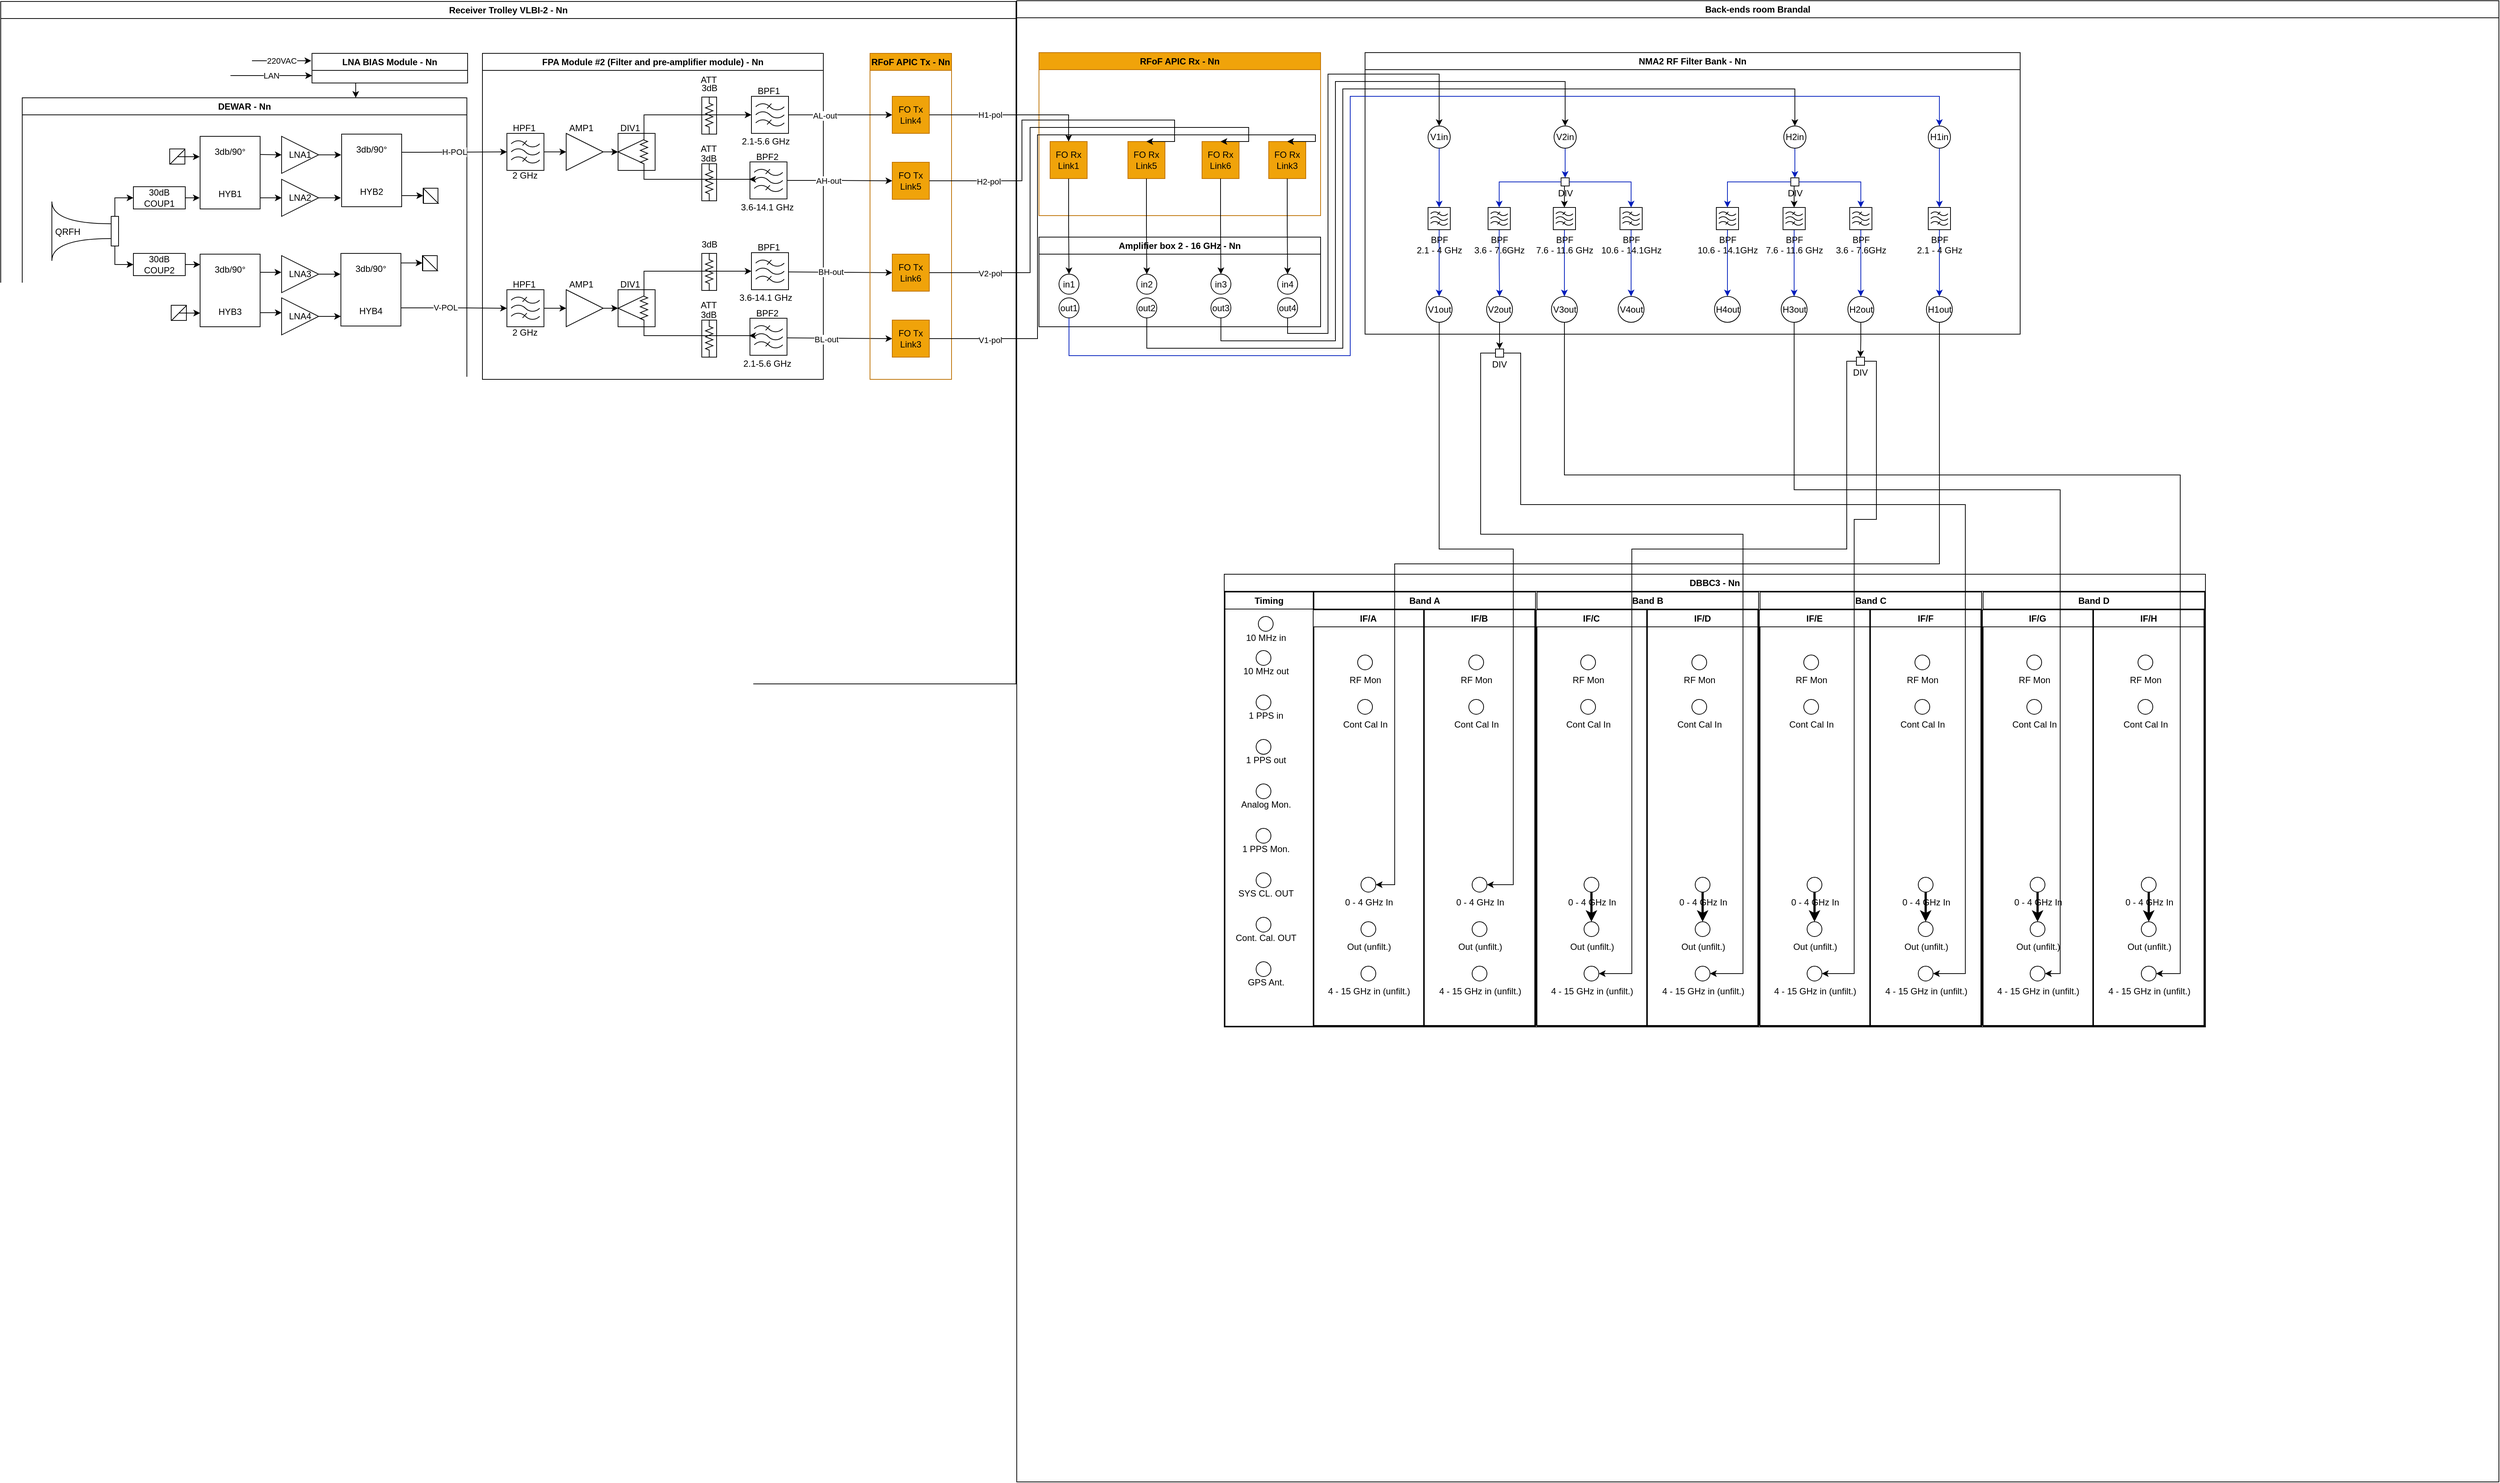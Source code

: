 <mxfile version="28.0.7">
  <diagram name="Page-1" id="zuOh0gFXci9iEd-Isngf">
    <mxGraphModel dx="4587" dy="1102" grid="1" gridSize="10" guides="1" tooltips="1" connect="1" arrows="1" fold="1" page="1" pageScale="1" pageWidth="850" pageHeight="1100" math="0" shadow="0">
      <root>
        <mxCell id="0" />
        <mxCell id="1" parent="0" />
        <mxCell id="nRKNMtCE4UJZil_roKws-1" value="Receiver Trolley VLBI-2 - Nn" style="swimlane;whiteSpace=wrap;html=1;" parent="1" vertex="1">
          <mxGeometry x="-1679" y="40" width="1370" height="921" as="geometry" />
        </mxCell>
        <mxCell id="nRKNMtCE4UJZil_roKws-2" value="LNA BIAS Module - Nn" style="swimlane;whiteSpace=wrap;html=1;" parent="nRKNMtCE4UJZil_roKws-1" vertex="1">
          <mxGeometry x="420" y="70" width="210" height="40" as="geometry" />
        </mxCell>
        <mxCell id="nRKNMtCE4UJZil_roKws-4" value="LAN" style="endArrow=classic;html=1;rounded=0;entryX=0;entryY=0.75;entryDx=0;entryDy=0;" parent="nRKNMtCE4UJZil_roKws-1" target="nRKNMtCE4UJZil_roKws-2" edge="1">
          <mxGeometry width="50" height="50" relative="1" as="geometry">
            <mxPoint x="310" y="100" as="sourcePoint" />
            <mxPoint x="380" y="100" as="targetPoint" />
          </mxGeometry>
        </mxCell>
        <mxCell id="nRKNMtCE4UJZil_roKws-69" value="FPA Module #2 (Filter and pre-amplifier module) - Nn" style="swimlane;whiteSpace=wrap;html=1;" parent="nRKNMtCE4UJZil_roKws-1" vertex="1">
          <mxGeometry x="650" y="70" width="460" height="440" as="geometry" />
        </mxCell>
        <mxCell id="nRKNMtCE4UJZil_roKws-97" style="edgeStyle=orthogonalEdgeStyle;rounded=0;orthogonalLoop=1;jettySize=auto;html=1;exitX=1;exitY=0.5;exitDx=0;exitDy=0;exitPerimeter=0;entryX=0;entryY=0.5;entryDx=0;entryDy=0;strokeColor=light-dark(#000000,#007FFF);" parent="nRKNMtCE4UJZil_roKws-69" source="nRKNMtCE4UJZil_roKws-70" target="nRKNMtCE4UJZil_roKws-76" edge="1">
          <mxGeometry relative="1" as="geometry" />
        </mxCell>
        <mxCell id="nRKNMtCE4UJZil_roKws-70" value="" style="verticalLabelPosition=bottom;shadow=0;dashed=0;align=center;html=1;verticalAlign=top;shape=mxgraph.electrical.abstract.filter;rotation=0;" parent="nRKNMtCE4UJZil_roKws-69" vertex="1">
          <mxGeometry x="33" y="108" width="50" height="50" as="geometry" />
        </mxCell>
        <mxCell id="nRKNMtCE4UJZil_roKws-72" value="" style="whiteSpace=wrap;html=1;aspect=fixed;rotation=0;" parent="nRKNMtCE4UJZil_roKws-69" vertex="1">
          <mxGeometry x="183" y="108" width="50" height="50" as="geometry" />
        </mxCell>
        <mxCell id="nRKNMtCE4UJZil_roKws-71" value="" style="pointerEvents=1;verticalLabelPosition=bottom;shadow=0;dashed=0;align=center;html=1;verticalAlign=top;shape=mxgraph.electrical.resistors.resistor_2;rotation=90;" parent="nRKNMtCE4UJZil_roKws-69" vertex="1">
          <mxGeometry x="193" y="128" width="50" height="10" as="geometry" />
        </mxCell>
        <mxCell id="nRKNMtCE4UJZil_roKws-73" value="" style="endArrow=none;html=1;rounded=0;exitX=0;exitY=0.5;exitDx=0;exitDy=0;entryX=0.167;entryY=0.5;entryDx=0;entryDy=0;entryPerimeter=0;" parent="nRKNMtCE4UJZil_roKws-69" source="nRKNMtCE4UJZil_roKws-72" target="nRKNMtCE4UJZil_roKws-71" edge="1">
          <mxGeometry width="50" height="50" relative="1" as="geometry">
            <mxPoint x="273" y="276" as="sourcePoint" />
            <mxPoint x="323" y="226" as="targetPoint" />
          </mxGeometry>
        </mxCell>
        <mxCell id="nRKNMtCE4UJZil_roKws-75" value="" style="endArrow=none;html=1;rounded=0;exitX=0;exitY=0.5;exitDx=0;exitDy=0;entryX=0.808;entryY=0.606;entryDx=0;entryDy=0;entryPerimeter=0;" parent="nRKNMtCE4UJZil_roKws-69" source="nRKNMtCE4UJZil_roKws-72" target="nRKNMtCE4UJZil_roKws-71" edge="1">
          <mxGeometry width="50" height="50" relative="1" as="geometry">
            <mxPoint x="183" y="190" as="sourcePoint" />
            <mxPoint x="218" y="176" as="targetPoint" />
          </mxGeometry>
        </mxCell>
        <mxCell id="nRKNMtCE4UJZil_roKws-98" style="edgeStyle=orthogonalEdgeStyle;rounded=0;orthogonalLoop=1;jettySize=auto;html=1;exitX=1;exitY=0.5;exitDx=0;exitDy=0;entryX=0;entryY=0.5;entryDx=0;entryDy=0;strokeColor=light-dark(#000000,#007FFF);" parent="nRKNMtCE4UJZil_roKws-69" source="nRKNMtCE4UJZil_roKws-76" target="nRKNMtCE4UJZil_roKws-72" edge="1">
          <mxGeometry relative="1" as="geometry" />
        </mxCell>
        <mxCell id="nRKNMtCE4UJZil_roKws-76" value="" style="triangle;whiteSpace=wrap;html=1;" parent="nRKNMtCE4UJZil_roKws-69" vertex="1">
          <mxGeometry x="113" y="108" width="50" height="50" as="geometry" />
        </mxCell>
        <mxCell id="nRKNMtCE4UJZil_roKws-77" value="HPF1" style="text;html=1;align=center;verticalAlign=middle;resizable=0;points=[];autosize=1;strokeColor=none;fillColor=none;" parent="nRKNMtCE4UJZil_roKws-69" vertex="1">
          <mxGeometry x="31" y="86" width="50" height="30" as="geometry" />
        </mxCell>
        <mxCell id="nRKNMtCE4UJZil_roKws-78" value="AMP1" style="text;html=1;align=center;verticalAlign=middle;resizable=0;points=[];autosize=1;strokeColor=none;fillColor=none;" parent="nRKNMtCE4UJZil_roKws-69" vertex="1">
          <mxGeometry x="103" y="86" width="60" height="30" as="geometry" />
        </mxCell>
        <mxCell id="nRKNMtCE4UJZil_roKws-79" value="DIV1" style="text;html=1;align=center;verticalAlign=middle;resizable=0;points=[];autosize=1;strokeColor=none;fillColor=none;" parent="nRKNMtCE4UJZil_roKws-69" vertex="1">
          <mxGeometry x="174" y="86" width="50" height="30" as="geometry" />
        </mxCell>
        <mxCell id="nRKNMtCE4UJZil_roKws-83" value="ATT" style="text;html=1;align=center;verticalAlign=middle;resizable=0;points=[];autosize=1;strokeColor=none;fillColor=none;" parent="nRKNMtCE4UJZil_roKws-69" vertex="1">
          <mxGeometry x="280" y="114" width="50" height="30" as="geometry" />
        </mxCell>
        <mxCell id="nRKNMtCE4UJZil_roKws-85" value="ATT" style="text;html=1;align=center;verticalAlign=middle;resizable=0;points=[];autosize=1;strokeColor=none;fillColor=none;" parent="nRKNMtCE4UJZil_roKws-69" vertex="1">
          <mxGeometry x="280" y="21" width="50" height="30" as="geometry" />
        </mxCell>
        <mxCell id="nRKNMtCE4UJZil_roKws-86" value="" style="rounded=0;whiteSpace=wrap;html=1;" parent="nRKNMtCE4UJZil_roKws-69" vertex="1">
          <mxGeometry x="296" y="59" width="20" height="50" as="geometry" />
        </mxCell>
        <mxCell id="nRKNMtCE4UJZil_roKws-87" value="" style="pointerEvents=1;verticalLabelPosition=bottom;shadow=0;dashed=0;align=center;html=1;verticalAlign=top;shape=mxgraph.electrical.resistors.resistor_2;rotation=90;" parent="nRKNMtCE4UJZil_roKws-69" vertex="1">
          <mxGeometry x="281" y="78.5" width="50" height="10" as="geometry" />
        </mxCell>
        <mxCell id="nRKNMtCE4UJZil_roKws-88" value="3dB" style="text;html=1;align=center;verticalAlign=middle;resizable=0;points=[];autosize=1;strokeColor=none;fillColor=none;" parent="nRKNMtCE4UJZil_roKws-69" vertex="1">
          <mxGeometry x="281" y="32" width="50" height="30" as="geometry" />
        </mxCell>
        <mxCell id="nRKNMtCE4UJZil_roKws-81" value="" style="rounded=0;whiteSpace=wrap;html=1;" parent="nRKNMtCE4UJZil_roKws-69" vertex="1">
          <mxGeometry x="296" y="149" width="20" height="50" as="geometry" />
        </mxCell>
        <mxCell id="nRKNMtCE4UJZil_roKws-82" value="" style="pointerEvents=1;verticalLabelPosition=bottom;shadow=0;dashed=0;align=center;html=1;verticalAlign=top;shape=mxgraph.electrical.resistors.resistor_2;rotation=90;" parent="nRKNMtCE4UJZil_roKws-69" vertex="1">
          <mxGeometry x="281" y="168.5" width="50" height="10" as="geometry" />
        </mxCell>
        <mxCell id="nRKNMtCE4UJZil_roKws-84" value="3dB" style="text;html=1;align=center;verticalAlign=middle;resizable=0;points=[];autosize=1;strokeColor=none;fillColor=none;" parent="nRKNMtCE4UJZil_roKws-69" vertex="1">
          <mxGeometry x="280" y="127" width="50" height="30" as="geometry" />
        </mxCell>
        <mxCell id="nRKNMtCE4UJZil_roKws-101" value="2.1-5.6 GHz" style="text;html=1;align=center;verticalAlign=middle;resizable=0;points=[];autosize=1;strokeColor=none;fillColor=none;" parent="nRKNMtCE4UJZil_roKws-69" vertex="1">
          <mxGeometry x="337" y="104" width="90" height="30" as="geometry" />
        </mxCell>
        <mxCell id="nRKNMtCE4UJZil_roKws-102" value="3.6-14.1 GHz" style="text;html=1;align=center;verticalAlign=middle;resizable=0;points=[];autosize=1;strokeColor=none;fillColor=none;" parent="nRKNMtCE4UJZil_roKws-69" vertex="1">
          <mxGeometry x="339" y="192.5" width="90" height="30" as="geometry" />
        </mxCell>
        <mxCell id="nRKNMtCE4UJZil_roKws-103" value="" style="verticalLabelPosition=bottom;shadow=0;dashed=0;align=center;html=1;verticalAlign=top;shape=mxgraph.electrical.abstract.filter;rotation=0;" parent="nRKNMtCE4UJZil_roKws-69" vertex="1">
          <mxGeometry x="361" y="146.5" width="50" height="50" as="geometry" />
        </mxCell>
        <mxCell id="nRKNMtCE4UJZil_roKws-104" value="BPF2" style="text;html=1;align=center;verticalAlign=middle;resizable=0;points=[];autosize=1;strokeColor=none;fillColor=none;" parent="nRKNMtCE4UJZil_roKws-69" vertex="1">
          <mxGeometry x="359" y="124.5" width="50" height="30" as="geometry" />
        </mxCell>
        <mxCell id="nRKNMtCE4UJZil_roKws-99" value="" style="verticalLabelPosition=bottom;shadow=0;dashed=0;align=center;html=1;verticalAlign=top;shape=mxgraph.electrical.abstract.filter;rotation=0;" parent="nRKNMtCE4UJZil_roKws-69" vertex="1">
          <mxGeometry x="363" y="58" width="50" height="50" as="geometry" />
        </mxCell>
        <mxCell id="nRKNMtCE4UJZil_roKws-100" value="BPF1" style="text;html=1;align=center;verticalAlign=middle;resizable=0;points=[];autosize=1;strokeColor=none;fillColor=none;" parent="nRKNMtCE4UJZil_roKws-69" vertex="1">
          <mxGeometry x="361" y="36" width="50" height="30" as="geometry" />
        </mxCell>
        <mxCell id="nRKNMtCE4UJZil_roKws-105" style="edgeStyle=orthogonalEdgeStyle;rounded=0;orthogonalLoop=1;jettySize=auto;html=1;exitX=0;exitY=0.5;exitDx=0;exitDy=0;exitPerimeter=0;entryX=0;entryY=0.5;entryDx=0;entryDy=0;entryPerimeter=0;strokeColor=light-dark(#000000,#007FFF);" parent="nRKNMtCE4UJZil_roKws-69" source="nRKNMtCE4UJZil_roKws-71" target="nRKNMtCE4UJZil_roKws-99" edge="1">
          <mxGeometry relative="1" as="geometry" />
        </mxCell>
        <mxCell id="nRKNMtCE4UJZil_roKws-108" style="edgeStyle=orthogonalEdgeStyle;rounded=0;orthogonalLoop=1;jettySize=auto;html=1;exitX=1;exitY=0.5;exitDx=0;exitDy=0;exitPerimeter=0;strokeColor=light-dark(#000000,#007FFF);" parent="nRKNMtCE4UJZil_roKws-69" source="nRKNMtCE4UJZil_roKws-71" edge="1">
          <mxGeometry relative="1" as="geometry">
            <mxPoint x="360" y="170" as="targetPoint" />
            <Array as="points">
              <mxPoint x="218" y="170" />
              <mxPoint x="361" y="170" />
            </Array>
          </mxGeometry>
        </mxCell>
        <mxCell id="nRKNMtCE4UJZil_roKws-112" style="edgeStyle=orthogonalEdgeStyle;rounded=0;orthogonalLoop=1;jettySize=auto;html=1;exitX=1;exitY=0.5;exitDx=0;exitDy=0;exitPerimeter=0;entryX=0;entryY=0.5;entryDx=0;entryDy=0;strokeColor=light-dark(#000000,#007FFF);" parent="nRKNMtCE4UJZil_roKws-69" source="nRKNMtCE4UJZil_roKws-113" target="nRKNMtCE4UJZil_roKws-119" edge="1">
          <mxGeometry relative="1" as="geometry" />
        </mxCell>
        <mxCell id="nRKNMtCE4UJZil_roKws-113" value="" style="verticalLabelPosition=bottom;shadow=0;dashed=0;align=center;html=1;verticalAlign=top;shape=mxgraph.electrical.abstract.filter;rotation=0;" parent="nRKNMtCE4UJZil_roKws-69" vertex="1">
          <mxGeometry x="33" y="319" width="50" height="50" as="geometry" />
        </mxCell>
        <mxCell id="nRKNMtCE4UJZil_roKws-114" value="" style="whiteSpace=wrap;html=1;aspect=fixed;rotation=0;" parent="nRKNMtCE4UJZil_roKws-69" vertex="1">
          <mxGeometry x="183" y="319" width="50" height="50" as="geometry" />
        </mxCell>
        <mxCell id="nRKNMtCE4UJZil_roKws-115" value="" style="pointerEvents=1;verticalLabelPosition=bottom;shadow=0;dashed=0;align=center;html=1;verticalAlign=top;shape=mxgraph.electrical.resistors.resistor_2;rotation=90;" parent="nRKNMtCE4UJZil_roKws-69" vertex="1">
          <mxGeometry x="193" y="339" width="50" height="10" as="geometry" />
        </mxCell>
        <mxCell id="nRKNMtCE4UJZil_roKws-116" value="" style="endArrow=none;html=1;rounded=0;exitX=0;exitY=0.5;exitDx=0;exitDy=0;entryX=0.167;entryY=0.5;entryDx=0;entryDy=0;entryPerimeter=0;" parent="nRKNMtCE4UJZil_roKws-69" source="nRKNMtCE4UJZil_roKws-114" target="nRKNMtCE4UJZil_roKws-115" edge="1">
          <mxGeometry width="50" height="50" relative="1" as="geometry">
            <mxPoint x="273" y="487" as="sourcePoint" />
            <mxPoint x="323" y="437" as="targetPoint" />
          </mxGeometry>
        </mxCell>
        <mxCell id="nRKNMtCE4UJZil_roKws-117" value="" style="endArrow=none;html=1;rounded=0;exitX=0;exitY=0.5;exitDx=0;exitDy=0;entryX=0.808;entryY=0.606;entryDx=0;entryDy=0;entryPerimeter=0;" parent="nRKNMtCE4UJZil_roKws-69" source="nRKNMtCE4UJZil_roKws-114" target="nRKNMtCE4UJZil_roKws-115" edge="1">
          <mxGeometry width="50" height="50" relative="1" as="geometry">
            <mxPoint x="183" y="401" as="sourcePoint" />
            <mxPoint x="218" y="387" as="targetPoint" />
          </mxGeometry>
        </mxCell>
        <mxCell id="nRKNMtCE4UJZil_roKws-118" style="edgeStyle=orthogonalEdgeStyle;rounded=0;orthogonalLoop=1;jettySize=auto;html=1;exitX=1;exitY=0.5;exitDx=0;exitDy=0;entryX=0;entryY=0.5;entryDx=0;entryDy=0;strokeColor=light-dark(#000000,#007FFF);" parent="nRKNMtCE4UJZil_roKws-69" source="nRKNMtCE4UJZil_roKws-119" target="nRKNMtCE4UJZil_roKws-114" edge="1">
          <mxGeometry relative="1" as="geometry" />
        </mxCell>
        <mxCell id="nRKNMtCE4UJZil_roKws-119" value="" style="triangle;whiteSpace=wrap;html=1;" parent="nRKNMtCE4UJZil_roKws-69" vertex="1">
          <mxGeometry x="113" y="319" width="50" height="50" as="geometry" />
        </mxCell>
        <mxCell id="nRKNMtCE4UJZil_roKws-120" value="HPF1" style="text;html=1;align=center;verticalAlign=middle;resizable=0;points=[];autosize=1;strokeColor=none;fillColor=none;" parent="nRKNMtCE4UJZil_roKws-69" vertex="1">
          <mxGeometry x="31" y="297" width="50" height="30" as="geometry" />
        </mxCell>
        <mxCell id="nRKNMtCE4UJZil_roKws-121" value="AMP1" style="text;html=1;align=center;verticalAlign=middle;resizable=0;points=[];autosize=1;strokeColor=none;fillColor=none;" parent="nRKNMtCE4UJZil_roKws-69" vertex="1">
          <mxGeometry x="103" y="297" width="60" height="30" as="geometry" />
        </mxCell>
        <mxCell id="nRKNMtCE4UJZil_roKws-122" value="DIV1" style="text;html=1;align=center;verticalAlign=middle;resizable=0;points=[];autosize=1;strokeColor=none;fillColor=none;" parent="nRKNMtCE4UJZil_roKws-69" vertex="1">
          <mxGeometry x="174" y="297" width="50" height="30" as="geometry" />
        </mxCell>
        <mxCell id="nRKNMtCE4UJZil_roKws-123" value="ATT" style="text;html=1;align=center;verticalAlign=middle;resizable=0;points=[];autosize=1;strokeColor=none;fillColor=none;" parent="nRKNMtCE4UJZil_roKws-69" vertex="1">
          <mxGeometry x="280" y="325" width="50" height="30" as="geometry" />
        </mxCell>
        <mxCell id="nRKNMtCE4UJZil_roKws-124" value="" style="rounded=0;whiteSpace=wrap;html=1;" parent="nRKNMtCE4UJZil_roKws-69" vertex="1">
          <mxGeometry x="296" y="270" width="20" height="50" as="geometry" />
        </mxCell>
        <mxCell id="nRKNMtCE4UJZil_roKws-125" value="" style="pointerEvents=1;verticalLabelPosition=bottom;shadow=0;dashed=0;align=center;html=1;verticalAlign=top;shape=mxgraph.electrical.resistors.resistor_2;rotation=90;" parent="nRKNMtCE4UJZil_roKws-69" vertex="1">
          <mxGeometry x="281" y="289.5" width="50" height="10" as="geometry" />
        </mxCell>
        <mxCell id="nRKNMtCE4UJZil_roKws-126" value="3dB" style="text;html=1;align=center;verticalAlign=middle;resizable=0;points=[];autosize=1;strokeColor=none;fillColor=none;" parent="nRKNMtCE4UJZil_roKws-69" vertex="1">
          <mxGeometry x="281" y="243" width="50" height="30" as="geometry" />
        </mxCell>
        <mxCell id="nRKNMtCE4UJZil_roKws-127" value="" style="rounded=0;whiteSpace=wrap;html=1;" parent="nRKNMtCE4UJZil_roKws-69" vertex="1">
          <mxGeometry x="296" y="360" width="20" height="50" as="geometry" />
        </mxCell>
        <mxCell id="nRKNMtCE4UJZil_roKws-128" value="" style="pointerEvents=1;verticalLabelPosition=bottom;shadow=0;dashed=0;align=center;html=1;verticalAlign=top;shape=mxgraph.electrical.resistors.resistor_2;rotation=90;" parent="nRKNMtCE4UJZil_roKws-69" vertex="1">
          <mxGeometry x="281" y="379.5" width="50" height="10" as="geometry" />
        </mxCell>
        <mxCell id="nRKNMtCE4UJZil_roKws-129" value="3dB" style="text;html=1;align=center;verticalAlign=middle;resizable=0;points=[];autosize=1;strokeColor=none;fillColor=none;" parent="nRKNMtCE4UJZil_roKws-69" vertex="1">
          <mxGeometry x="280" y="338" width="50" height="30" as="geometry" />
        </mxCell>
        <mxCell id="nRKNMtCE4UJZil_roKws-130" value="3.6-14.1 GHz" style="text;html=1;align=center;verticalAlign=middle;resizable=0;points=[];autosize=1;strokeColor=none;fillColor=none;" parent="nRKNMtCE4UJZil_roKws-69" vertex="1">
          <mxGeometry x="337" y="315" width="90" height="30" as="geometry" />
        </mxCell>
        <mxCell id="nRKNMtCE4UJZil_roKws-131" value="2.1-5.6 GHz" style="text;html=1;align=center;verticalAlign=middle;resizable=0;points=[];autosize=1;strokeColor=none;fillColor=none;" parent="nRKNMtCE4UJZil_roKws-69" vertex="1">
          <mxGeometry x="339" y="403.5" width="90" height="30" as="geometry" />
        </mxCell>
        <mxCell id="nRKNMtCE4UJZil_roKws-132" value="" style="verticalLabelPosition=bottom;shadow=0;dashed=0;align=center;html=1;verticalAlign=top;shape=mxgraph.electrical.abstract.filter;rotation=0;" parent="nRKNMtCE4UJZil_roKws-69" vertex="1">
          <mxGeometry x="361" y="357.5" width="50" height="50" as="geometry" />
        </mxCell>
        <mxCell id="nRKNMtCE4UJZil_roKws-133" value="BPF2" style="text;html=1;align=center;verticalAlign=middle;resizable=0;points=[];autosize=1;strokeColor=none;fillColor=none;" parent="nRKNMtCE4UJZil_roKws-69" vertex="1">
          <mxGeometry x="359" y="335.5" width="50" height="30" as="geometry" />
        </mxCell>
        <mxCell id="nRKNMtCE4UJZil_roKws-134" value="" style="verticalLabelPosition=bottom;shadow=0;dashed=0;align=center;html=1;verticalAlign=top;shape=mxgraph.electrical.abstract.filter;rotation=0;" parent="nRKNMtCE4UJZil_roKws-69" vertex="1">
          <mxGeometry x="363" y="269" width="50" height="50" as="geometry" />
        </mxCell>
        <mxCell id="nRKNMtCE4UJZil_roKws-135" value="BPF1" style="text;html=1;align=center;verticalAlign=middle;resizable=0;points=[];autosize=1;strokeColor=none;fillColor=none;" parent="nRKNMtCE4UJZil_roKws-69" vertex="1">
          <mxGeometry x="361" y="247" width="50" height="30" as="geometry" />
        </mxCell>
        <mxCell id="nRKNMtCE4UJZil_roKws-136" style="edgeStyle=orthogonalEdgeStyle;rounded=0;orthogonalLoop=1;jettySize=auto;html=1;exitX=0;exitY=0.5;exitDx=0;exitDy=0;exitPerimeter=0;entryX=0;entryY=0.5;entryDx=0;entryDy=0;entryPerimeter=0;strokeColor=light-dark(#000000,#007FFF);" parent="nRKNMtCE4UJZil_roKws-69" source="nRKNMtCE4UJZil_roKws-115" target="nRKNMtCE4UJZil_roKws-134" edge="1">
          <mxGeometry relative="1" as="geometry" />
        </mxCell>
        <mxCell id="nRKNMtCE4UJZil_roKws-137" style="edgeStyle=orthogonalEdgeStyle;rounded=0;orthogonalLoop=1;jettySize=auto;html=1;exitX=1;exitY=0.5;exitDx=0;exitDy=0;exitPerimeter=0;strokeColor=light-dark(#000000,#007FFF);" parent="nRKNMtCE4UJZil_roKws-69" source="nRKNMtCE4UJZil_roKws-115" edge="1">
          <mxGeometry relative="1" as="geometry">
            <mxPoint x="360" y="381" as="targetPoint" />
            <Array as="points">
              <mxPoint x="218" y="381" />
              <mxPoint x="361" y="381" />
            </Array>
          </mxGeometry>
        </mxCell>
        <mxCell id="nRKNMtCE4UJZil_roKws-139" value="2 GHz" style="text;html=1;align=center;verticalAlign=middle;resizable=0;points=[];autosize=1;strokeColor=none;fillColor=none;" parent="nRKNMtCE4UJZil_roKws-69" vertex="1">
          <mxGeometry x="27" y="361.5" width="60" height="30" as="geometry" />
        </mxCell>
        <mxCell id="nRKNMtCE4UJZil_roKws-140" style="edgeStyle=orthogonalEdgeStyle;rounded=0;orthogonalLoop=1;jettySize=auto;html=1;exitX=1;exitY=0.5;exitDx=0;exitDy=0;exitPerimeter=0;entryX=0;entryY=0.5;entryDx=0;entryDy=0;strokeColor=light-dark(#000000,#007FFF);" parent="nRKNMtCE4UJZil_roKws-1" target="gsH8v4CyxxgRTx1_KSfT-8" edge="1">
          <mxGeometry relative="1" as="geometry">
            <mxPoint x="1063" y="365" as="sourcePoint" />
            <mxPoint x="1140" y="365" as="targetPoint" />
          </mxGeometry>
        </mxCell>
        <mxCell id="KT0-w9pY_DYRxzX84fyc-4" value="BH-out" style="edgeLabel;html=1;align=center;verticalAlign=middle;resizable=0;points=[];" parent="nRKNMtCE4UJZil_roKws-140" vertex="1" connectable="0">
          <mxGeometry x="-0.199" y="1" relative="1" as="geometry">
            <mxPoint as="offset" />
          </mxGeometry>
        </mxCell>
        <mxCell id="nRKNMtCE4UJZil_roKws-143" style="edgeStyle=orthogonalEdgeStyle;rounded=0;orthogonalLoop=1;jettySize=auto;html=1;exitX=1;exitY=0.5;exitDx=0;exitDy=0;exitPerimeter=0;entryX=0;entryY=0.5;entryDx=0;entryDy=0;strokeColor=light-dark(#000000,#007FFF);" parent="nRKNMtCE4UJZil_roKws-1" target="gsH8v4CyxxgRTx1_KSfT-9" edge="1">
          <mxGeometry relative="1" as="geometry">
            <mxPoint x="1061" y="454" as="sourcePoint" />
            <mxPoint x="1140" y="454" as="targetPoint" />
          </mxGeometry>
        </mxCell>
        <mxCell id="KT0-w9pY_DYRxzX84fyc-5" value="BL-out" style="edgeLabel;html=1;align=center;verticalAlign=middle;resizable=0;points=[];" parent="nRKNMtCE4UJZil_roKws-143" vertex="1" connectable="0">
          <mxGeometry x="-0.263" y="-1" relative="1" as="geometry">
            <mxPoint as="offset" />
          </mxGeometry>
        </mxCell>
        <mxCell id="nRKNMtCE4UJZil_roKws-3" value="220VAC" style="endArrow=classic;html=1;rounded=0;entryX=0;entryY=0.5;entryDx=0;entryDy=0;" parent="1" edge="1">
          <mxGeometry width="50" height="50" relative="1" as="geometry">
            <mxPoint x="-1340" y="120" as="sourcePoint" />
            <mxPoint x="-1260" y="120" as="targetPoint" />
          </mxGeometry>
        </mxCell>
        <mxCell id="nRKNMtCE4UJZil_roKws-5" value="DEWAR - Nn" style="swimlane;whiteSpace=wrap;html=1;" parent="1" vertex="1">
          <mxGeometry x="-1650" y="170" width="600" height="380" as="geometry">
            <mxRectangle x="-960" y="310" width="80" height="30" as="alternateBounds" />
          </mxGeometry>
        </mxCell>
        <mxCell id="nRKNMtCE4UJZil_roKws-6" value="" style="endArrow=none;html=1;rounded=0;edgeStyle=orthogonalEdgeStyle;curved=1;" parent="nRKNMtCE4UJZil_roKws-5" edge="1">
          <mxGeometry width="50" height="50" relative="1" as="geometry">
            <mxPoint x="40" y="220" as="sourcePoint" />
            <mxPoint x="40" y="140" as="targetPoint" />
          </mxGeometry>
        </mxCell>
        <mxCell id="nRKNMtCE4UJZil_roKws-10" value="" style="endArrow=none;html=1;rounded=0;edgeStyle=orthogonalEdgeStyle;curved=1;" parent="nRKNMtCE4UJZil_roKws-5" edge="1">
          <mxGeometry width="50" height="50" relative="1" as="geometry">
            <mxPoint x="120" y="170" as="sourcePoint" />
            <mxPoint x="40" y="140" as="targetPoint" />
            <Array as="points">
              <mxPoint x="120" y="170" />
              <mxPoint x="40" y="170" />
            </Array>
          </mxGeometry>
        </mxCell>
        <mxCell id="nRKNMtCE4UJZil_roKws-11" value="" style="endArrow=none;html=1;rounded=0;edgeStyle=orthogonalEdgeStyle;curved=1;" parent="nRKNMtCE4UJZil_roKws-5" edge="1">
          <mxGeometry width="50" height="50" relative="1" as="geometry">
            <mxPoint x="120" y="190" as="sourcePoint" />
            <mxPoint x="40" y="220" as="targetPoint" />
            <Array as="points">
              <mxPoint x="120" y="190" />
              <mxPoint x="40" y="190" />
            </Array>
          </mxGeometry>
        </mxCell>
        <mxCell id="nRKNMtCE4UJZil_roKws-18" value="" style="whiteSpace=wrap;html=1;aspect=fixed;rotation=0;" parent="nRKNMtCE4UJZil_roKws-5" vertex="1">
          <mxGeometry x="199" y="69" width="20" height="20" as="geometry" />
        </mxCell>
        <mxCell id="nRKNMtCE4UJZil_roKws-21" value="" style="verticalLabelPosition=bottom;verticalAlign=top;html=1;shape=mxgraph.basic.orthogonal_triangle;rotation=-90;fillColor=light-dark(#FFFFFF,#FFFFFF);fillStyle=solid;" parent="nRKNMtCE4UJZil_roKws-5" vertex="1">
          <mxGeometry x="199.5" y="69.5" width="20" height="20" as="geometry" />
        </mxCell>
        <mxCell id="nRKNMtCE4UJZil_roKws-31" style="edgeStyle=orthogonalEdgeStyle;rounded=0;orthogonalLoop=1;jettySize=auto;html=1;exitX=1;exitY=0.75;exitDx=0;exitDy=0;entryX=0;entryY=0.5;entryDx=0;entryDy=0;strokeColor=light-dark(#000000,#007FFF);" parent="nRKNMtCE4UJZil_roKws-5" source="nRKNMtCE4UJZil_roKws-24" target="nRKNMtCE4UJZil_roKws-30" edge="1">
          <mxGeometry relative="1" as="geometry">
            <Array as="points">
              <mxPoint x="321" y="135" />
            </Array>
          </mxGeometry>
        </mxCell>
        <mxCell id="nRKNMtCE4UJZil_roKws-33" style="edgeStyle=orthogonalEdgeStyle;rounded=0;orthogonalLoop=1;jettySize=auto;html=1;exitX=1;exitY=0.25;exitDx=0;exitDy=0;entryX=0;entryY=0.5;entryDx=0;entryDy=0;strokeColor=light-dark(#000000,#007FFF);" parent="nRKNMtCE4UJZil_roKws-5" source="nRKNMtCE4UJZil_roKws-24" target="nRKNMtCE4UJZil_roKws-29" edge="1">
          <mxGeometry relative="1" as="geometry">
            <Array as="points">
              <mxPoint x="350" y="76" />
            </Array>
          </mxGeometry>
        </mxCell>
        <mxCell id="nRKNMtCE4UJZil_roKws-24" value="&lt;div&gt;3db/90°&lt;/div&gt;&lt;div&gt;&lt;br&gt;&lt;/div&gt;&lt;div&gt;&lt;br&gt;&lt;/div&gt;&lt;div&gt;&lt;br&gt;&lt;/div&gt;&lt;div&gt;HYB1&lt;/div&gt;" style="rounded=0;whiteSpace=wrap;html=1;" parent="nRKNMtCE4UJZil_roKws-5" vertex="1">
          <mxGeometry x="240" y="52" width="81" height="98" as="geometry" />
        </mxCell>
        <mxCell id="nRKNMtCE4UJZil_roKws-25" value="&lt;div&gt;30dB&lt;/div&gt;&lt;div&gt;COUP1&lt;/div&gt;" style="rounded=0;whiteSpace=wrap;html=1;" parent="nRKNMtCE4UJZil_roKws-5" vertex="1">
          <mxGeometry x="150" y="120" width="70" height="30" as="geometry" />
        </mxCell>
        <mxCell id="nRKNMtCE4UJZil_roKws-27" style="edgeStyle=orthogonalEdgeStyle;rounded=0;orthogonalLoop=1;jettySize=auto;html=1;exitX=1;exitY=0.5;exitDx=0;exitDy=0;entryX=-0.008;entryY=0.857;entryDx=0;entryDy=0;entryPerimeter=0;strokeColor=light-dark(#000000,#007FFF);" parent="nRKNMtCE4UJZil_roKws-5" source="nRKNMtCE4UJZil_roKws-25" target="nRKNMtCE4UJZil_roKws-24" edge="1">
          <mxGeometry relative="1" as="geometry" />
        </mxCell>
        <mxCell id="nRKNMtCE4UJZil_roKws-28" style="edgeStyle=orthogonalEdgeStyle;rounded=0;orthogonalLoop=1;jettySize=auto;html=1;exitX=0.5;exitY=0.5;exitDx=0;exitDy=0;exitPerimeter=0;entryX=-0.008;entryY=0.276;entryDx=0;entryDy=0;entryPerimeter=0;strokeColor=light-dark(#000000,#007FFF);" parent="nRKNMtCE4UJZil_roKws-5" source="nRKNMtCE4UJZil_roKws-21" target="nRKNMtCE4UJZil_roKws-24" edge="1">
          <mxGeometry relative="1" as="geometry" />
        </mxCell>
        <mxCell id="nRKNMtCE4UJZil_roKws-29" value="LNA1" style="triangle;whiteSpace=wrap;html=1;" parent="nRKNMtCE4UJZil_roKws-5" vertex="1">
          <mxGeometry x="350" y="52" width="50" height="50" as="geometry" />
        </mxCell>
        <mxCell id="nRKNMtCE4UJZil_roKws-30" value="LNA2" style="triangle;whiteSpace=wrap;html=1;" parent="nRKNMtCE4UJZil_roKws-5" vertex="1">
          <mxGeometry x="350" y="110" width="50" height="50" as="geometry" />
        </mxCell>
        <mxCell id="nRKNMtCE4UJZil_roKws-54" value="&lt;div&gt;3db/90°&lt;/div&gt;&lt;div&gt;&lt;br&gt;&lt;/div&gt;&lt;div&gt;&lt;br&gt;&lt;/div&gt;&lt;div&gt;&lt;br&gt;&lt;/div&gt;&lt;div&gt;HYB4&lt;/div&gt;" style="rounded=0;whiteSpace=wrap;html=1;flipV=0;flipH=0;" parent="nRKNMtCE4UJZil_roKws-5" vertex="1">
          <mxGeometry x="430" y="210" width="81" height="98" as="geometry" />
        </mxCell>
        <mxCell id="nRKNMtCE4UJZil_roKws-51" value="LNA3" style="triangle;whiteSpace=wrap;html=1;flipV=0;flipH=0;" parent="nRKNMtCE4UJZil_roKws-5" vertex="1">
          <mxGeometry x="350" y="213" width="50" height="50" as="geometry" />
        </mxCell>
        <mxCell id="nRKNMtCE4UJZil_roKws-55" style="edgeStyle=orthogonalEdgeStyle;rounded=0;orthogonalLoop=1;jettySize=auto;html=1;exitX=1;exitY=0.5;exitDx=0;exitDy=0;entryX=-0.008;entryY=0.276;entryDx=0;entryDy=0;entryPerimeter=0;strokeColor=light-dark(#000000,#007FFF);" parent="nRKNMtCE4UJZil_roKws-5" source="nRKNMtCE4UJZil_roKws-51" target="nRKNMtCE4UJZil_roKws-54" edge="1">
          <mxGeometry relative="1" as="geometry">
            <mxPoint x="492.6" y="331.981" as="sourcePoint" />
          </mxGeometry>
        </mxCell>
        <mxCell id="nRKNMtCE4UJZil_roKws-52" value="LNA4" style="triangle;whiteSpace=wrap;html=1;flipV=0;flipH=0;" parent="nRKNMtCE4UJZil_roKws-5" vertex="1">
          <mxGeometry x="350" y="270" width="50" height="50" as="geometry" />
        </mxCell>
        <mxCell id="nRKNMtCE4UJZil_roKws-64" style="edgeStyle=orthogonalEdgeStyle;rounded=0;orthogonalLoop=1;jettySize=auto;html=1;exitX=1;exitY=0.5;exitDx=0;exitDy=0;entryX=0;entryY=0.867;entryDx=0;entryDy=0;entryPerimeter=0;strokeColor=light-dark(#000000,#007FFF);" parent="nRKNMtCE4UJZil_roKws-5" source="nRKNMtCE4UJZil_roKws-52" target="nRKNMtCE4UJZil_roKws-54" edge="1">
          <mxGeometry relative="1" as="geometry" />
        </mxCell>
        <mxCell id="nRKNMtCE4UJZil_roKws-66" style="edgeStyle=orthogonalEdgeStyle;rounded=0;orthogonalLoop=1;jettySize=auto;html=1;exitX=1;exitY=0.75;exitDx=0;exitDy=0;strokeColor=light-dark(#000000,#007FFF);" parent="nRKNMtCE4UJZil_roKws-5" source="nRKNMtCE4UJZil_roKws-47" edge="1">
          <mxGeometry relative="1" as="geometry">
            <mxPoint x="350" y="290" as="targetPoint" />
            <Array as="points">
              <mxPoint x="321" y="290" />
              <mxPoint x="350" y="290" />
            </Array>
          </mxGeometry>
        </mxCell>
        <mxCell id="nRKNMtCE4UJZil_roKws-47" value="&lt;div&gt;3db/90°&lt;/div&gt;&lt;div&gt;&lt;br&gt;&lt;/div&gt;&lt;div&gt;&lt;br&gt;&lt;/div&gt;&lt;div&gt;&lt;br&gt;&lt;/div&gt;&lt;div&gt;HYB3&lt;/div&gt;" style="rounded=0;whiteSpace=wrap;html=1;flipV=0;flipH=0;" parent="nRKNMtCE4UJZil_roKws-5" vertex="1">
          <mxGeometry x="240" y="211" width="81" height="98" as="geometry" />
        </mxCell>
        <mxCell id="nRKNMtCE4UJZil_roKws-65" style="edgeStyle=orthogonalEdgeStyle;rounded=0;orthogonalLoop=1;jettySize=auto;html=1;exitX=1;exitY=0.25;exitDx=0;exitDy=0;entryX=-0.009;entryY=0.44;entryDx=0;entryDy=0;entryPerimeter=0;strokeColor=light-dark(#000000,#007FFF);" parent="nRKNMtCE4UJZil_roKws-5" source="nRKNMtCE4UJZil_roKws-47" target="nRKNMtCE4UJZil_roKws-51" edge="1">
          <mxGeometry relative="1" as="geometry" />
        </mxCell>
        <mxCell id="nRKNMtCE4UJZil_roKws-48" value="&lt;div&gt;30dB&lt;/div&gt;&lt;div&gt;COUP2&lt;/div&gt;" style="rounded=0;whiteSpace=wrap;html=1;flipV=0;flipH=0;" parent="nRKNMtCE4UJZil_roKws-5" vertex="1">
          <mxGeometry x="150" y="210" width="70" height="30" as="geometry" />
        </mxCell>
        <mxCell id="nRKNMtCE4UJZil_roKws-67" style="edgeStyle=orthogonalEdgeStyle;rounded=0;orthogonalLoop=1;jettySize=auto;html=1;exitX=1;exitY=0.5;exitDx=0;exitDy=0;entryX=0;entryY=0.144;entryDx=0;entryDy=0;entryPerimeter=0;strokeColor=light-dark(#000000,#007FFF);" parent="nRKNMtCE4UJZil_roKws-5" source="nRKNMtCE4UJZil_roKws-48" target="nRKNMtCE4UJZil_roKws-47" edge="1">
          <mxGeometry relative="1" as="geometry" />
        </mxCell>
        <mxCell id="nRKNMtCE4UJZil_roKws-12" value="QRFH" style="text;html=1;align=center;verticalAlign=middle;resizable=0;points=[];autosize=1;strokeColor=none;fillColor=none;" parent="1" vertex="1">
          <mxGeometry x="-1619" y="336" width="60" height="30" as="geometry" />
        </mxCell>
        <mxCell id="nRKNMtCE4UJZil_roKws-26" style="edgeStyle=orthogonalEdgeStyle;rounded=0;orthogonalLoop=1;jettySize=auto;html=1;exitX=0.5;exitY=0;exitDx=0;exitDy=0;entryX=0;entryY=0.5;entryDx=0;entryDy=0;strokeColor=light-dark(#000000,#007FFF);" parent="1" source="nRKNMtCE4UJZil_roKws-14" target="nRKNMtCE4UJZil_roKws-25" edge="1">
          <mxGeometry relative="1" as="geometry">
            <Array as="points">
              <mxPoint x="-1525" y="305" />
            </Array>
          </mxGeometry>
        </mxCell>
        <mxCell id="nRKNMtCE4UJZil_roKws-111" style="edgeStyle=orthogonalEdgeStyle;rounded=0;orthogonalLoop=1;jettySize=auto;html=1;exitX=0.5;exitY=1;exitDx=0;exitDy=0;entryX=0;entryY=0.5;entryDx=0;entryDy=0;strokeColor=light-dark(#000000,#007FFF);" parent="1" source="nRKNMtCE4UJZil_roKws-14" target="nRKNMtCE4UJZil_roKws-48" edge="1">
          <mxGeometry relative="1" as="geometry">
            <Array as="points">
              <mxPoint x="-1525" y="395" />
            </Array>
          </mxGeometry>
        </mxCell>
        <mxCell id="nRKNMtCE4UJZil_roKws-14" value="" style="rounded=0;whiteSpace=wrap;html=1;" parent="1" vertex="1">
          <mxGeometry x="-1530" y="330" width="10" height="40" as="geometry" />
        </mxCell>
        <mxCell id="nRKNMtCE4UJZil_roKws-34" style="edgeStyle=orthogonalEdgeStyle;rounded=0;orthogonalLoop=1;jettySize=auto;html=1;exitX=1;exitY=0.75;exitDx=0;exitDy=0;entryX=0;entryY=0.5;entryDx=0;entryDy=0;strokeColor=light-dark(#000000,#007FFF);" parent="1" source="nRKNMtCE4UJZil_roKws-36" edge="1">
          <mxGeometry relative="1" as="geometry">
            <mxPoint x="-1109" y="302" as="targetPoint" />
            <Array as="points">
              <mxPoint x="-1138" y="302" />
            </Array>
          </mxGeometry>
        </mxCell>
        <mxCell id="nRKNMtCE4UJZil_roKws-35" value="H-POL" style="edgeStyle=orthogonalEdgeStyle;rounded=0;orthogonalLoop=1;jettySize=auto;html=1;exitX=1;exitY=0.25;exitDx=0;exitDy=0;entryX=0;entryY=0.5;entryDx=0;entryDy=0;entryPerimeter=0;strokeColor=light-dark(#000000,#007FFF);" parent="1" source="nRKNMtCE4UJZil_roKws-36" target="nRKNMtCE4UJZil_roKws-70" edge="1">
          <mxGeometry relative="1" as="geometry">
            <mxPoint x="-1010" y="244" as="targetPoint" />
            <Array as="points">
              <mxPoint x="-1109" y="244" />
            </Array>
          </mxGeometry>
        </mxCell>
        <mxCell id="nRKNMtCE4UJZil_roKws-36" value="&lt;div&gt;3db/90°&lt;/div&gt;&lt;div&gt;&lt;br&gt;&lt;/div&gt;&lt;div&gt;&lt;br&gt;&lt;/div&gt;&lt;div&gt;&lt;br&gt;&lt;/div&gt;&lt;div&gt;HYB2&lt;/div&gt;" style="rounded=0;whiteSpace=wrap;html=1;" parent="1" vertex="1">
          <mxGeometry x="-1219" y="219" width="81" height="98" as="geometry" />
        </mxCell>
        <mxCell id="nRKNMtCE4UJZil_roKws-38" style="edgeStyle=orthogonalEdgeStyle;rounded=0;orthogonalLoop=1;jettySize=auto;html=1;exitX=1;exitY=0.5;exitDx=0;exitDy=0;entryX=-0.008;entryY=0.276;entryDx=0;entryDy=0;entryPerimeter=0;strokeColor=light-dark(#000000,#007FFF);" parent="1" source="nRKNMtCE4UJZil_roKws-29" target="nRKNMtCE4UJZil_roKws-36" edge="1">
          <mxGeometry relative="1" as="geometry">
            <mxPoint x="-1249" y="247" as="sourcePoint" />
          </mxGeometry>
        </mxCell>
        <mxCell id="nRKNMtCE4UJZil_roKws-39" style="edgeStyle=orthogonalEdgeStyle;rounded=0;orthogonalLoop=1;jettySize=auto;html=1;exitX=1;exitY=0.5;exitDx=0;exitDy=0;strokeColor=light-dark(#000000,#007FFF);" parent="1" source="nRKNMtCE4UJZil_roKws-30" edge="1">
          <mxGeometry relative="1" as="geometry">
            <mxPoint x="-1270" y="351" as="sourcePoint" />
            <mxPoint x="-1220" y="305" as="targetPoint" />
            <Array as="points">
              <mxPoint x="-1240" y="305" />
              <mxPoint x="-1240" y="305" />
            </Array>
          </mxGeometry>
        </mxCell>
        <mxCell id="nRKNMtCE4UJZil_roKws-40" value="" style="whiteSpace=wrap;html=1;aspect=fixed;rotation=0;" parent="1" vertex="1">
          <mxGeometry x="-1109" y="292" width="20" height="20" as="geometry" />
        </mxCell>
        <mxCell id="nRKNMtCE4UJZil_roKws-41" value="" style="verticalLabelPosition=bottom;verticalAlign=top;html=1;shape=mxgraph.basic.orthogonal_triangle;rotation=0;fillColor=light-dark(#FFFFFF,#FFFFFF);fillStyle=solid;" parent="1" vertex="1">
          <mxGeometry x="-1108.5" y="292.5" width="20" height="20" as="geometry" />
        </mxCell>
        <mxCell id="nRKNMtCE4UJZil_roKws-42" style="edgeStyle=orthogonalEdgeStyle;rounded=0;orthogonalLoop=1;jettySize=auto;html=1;exitX=0.25;exitY=1;exitDx=0;exitDy=0;entryX=0.75;entryY=0;entryDx=0;entryDy=0;" parent="1" source="nRKNMtCE4UJZil_roKws-2" target="nRKNMtCE4UJZil_roKws-5" edge="1">
          <mxGeometry relative="1" as="geometry" />
        </mxCell>
        <mxCell id="nRKNMtCE4UJZil_roKws-43" value="" style="whiteSpace=wrap;html=1;aspect=fixed;rotation=0;flipV=0;flipH=0;" parent="1" vertex="1">
          <mxGeometry x="-1449" y="450" width="20" height="20" as="geometry" />
        </mxCell>
        <mxCell id="nRKNMtCE4UJZil_roKws-44" value="" style="verticalLabelPosition=bottom;verticalAlign=top;html=1;shape=mxgraph.basic.orthogonal_triangle;rotation=-90;fillColor=light-dark(#FFFFFF,#FFFFFF);fillStyle=solid;flipV=0;flipH=0;" parent="1" vertex="1">
          <mxGeometry x="-1448.5" y="450.5" width="20" height="20" as="geometry" />
        </mxCell>
        <mxCell id="nRKNMtCE4UJZil_roKws-57" value="" style="whiteSpace=wrap;html=1;aspect=fixed;rotation=0;flipV=0;flipH=0;" parent="1" vertex="1">
          <mxGeometry x="-1110" y="383" width="20" height="20" as="geometry" />
        </mxCell>
        <mxCell id="nRKNMtCE4UJZil_roKws-58" value="" style="verticalLabelPosition=bottom;verticalAlign=top;html=1;shape=mxgraph.basic.orthogonal_triangle;rotation=0;fillColor=light-dark(#FFFFFF,#FFFFFF);fillStyle=solid;flipV=0;flipH=0;" parent="1" vertex="1">
          <mxGeometry x="-1109.5" y="383.5" width="20" height="20" as="geometry" />
        </mxCell>
        <mxCell id="nRKNMtCE4UJZil_roKws-59" style="edgeStyle=orthogonalEdgeStyle;rounded=0;orthogonalLoop=1;jettySize=auto;html=1;exitX=0.997;exitY=0.132;exitDx=0;exitDy=0;entryX=0;entryY=0.5;entryDx=0;entryDy=0;strokeColor=light-dark(#000000,#007FFF);exitPerimeter=0;" parent="1" source="nRKNMtCE4UJZil_roKws-54" edge="1">
          <mxGeometry relative="1" as="geometry">
            <mxPoint x="-1110" y="393" as="targetPoint" />
            <Array as="points" />
            <mxPoint x="-1139" y="384" as="sourcePoint" />
          </mxGeometry>
        </mxCell>
        <mxCell id="nRKNMtCE4UJZil_roKws-68" style="edgeStyle=orthogonalEdgeStyle;rounded=0;orthogonalLoop=1;jettySize=auto;html=1;exitX=0.5;exitY=0.5;exitDx=0;exitDy=0;exitPerimeter=0;entryX=0;entryY=0.81;entryDx=0;entryDy=0;entryPerimeter=0;strokeColor=light-dark(#000000,#007FFF);" parent="1" source="nRKNMtCE4UJZil_roKws-44" target="nRKNMtCE4UJZil_roKws-47" edge="1">
          <mxGeometry relative="1" as="geometry" />
        </mxCell>
        <mxCell id="nRKNMtCE4UJZil_roKws-138" value="2 GHz" style="text;html=1;align=center;verticalAlign=middle;resizable=0;points=[];autosize=1;strokeColor=none;fillColor=none;" parent="1" vertex="1">
          <mxGeometry x="-1002" y="260" width="60" height="30" as="geometry" />
        </mxCell>
        <mxCell id="nRKNMtCE4UJZil_roKws-62" style="edgeStyle=orthogonalEdgeStyle;rounded=0;orthogonalLoop=1;jettySize=auto;html=1;exitX=1;exitY=0.75;exitDx=0;exitDy=0;entryX=0;entryY=0.5;entryDx=0;entryDy=0;entryPerimeter=0;strokeColor=light-dark(#000000,#007FFF);" parent="1" source="nRKNMtCE4UJZil_roKws-54" target="nRKNMtCE4UJZil_roKws-113" edge="1">
          <mxGeometry relative="1" as="geometry">
            <mxPoint x="-1010" y="453.667" as="targetPoint" />
          </mxGeometry>
        </mxCell>
        <mxCell id="nRKNMtCE4UJZil_roKws-63" value="V-POL" style="edgeLabel;html=1;align=center;verticalAlign=middle;resizable=0;points=[];" parent="nRKNMtCE4UJZil_roKws-62" vertex="1" connectable="0">
          <mxGeometry x="-0.162" y="1" relative="1" as="geometry">
            <mxPoint as="offset" />
          </mxGeometry>
        </mxCell>
        <mxCell id="gsH8v4CyxxgRTx1_KSfT-1" value="RFoF APIC Tx - Nn" style="swimlane;whiteSpace=wrap;html=1;fillColor=#f0a30a;fontColor=#000000;strokeColor=#BD7000;" parent="1" vertex="1">
          <mxGeometry x="-506" y="110" width="110" height="440" as="geometry" />
        </mxCell>
        <mxCell id="gsH8v4CyxxgRTx1_KSfT-6" value="&lt;div&gt;FO Tx&lt;/div&gt;&lt;div&gt;Link4&lt;/div&gt;" style="whiteSpace=wrap;html=1;aspect=fixed;rotation=0;fillColor=#f0a30a;fontColor=#000000;strokeColor=#BD7000;" parent="gsH8v4CyxxgRTx1_KSfT-1" vertex="1">
          <mxGeometry x="30" y="58" width="50" height="50" as="geometry" />
        </mxCell>
        <mxCell id="gsH8v4CyxxgRTx1_KSfT-7" value="&lt;div&gt;FO Tx&lt;/div&gt;&lt;div&gt;Link5&lt;/div&gt;" style="whiteSpace=wrap;html=1;aspect=fixed;rotation=0;fillColor=#f0a30a;fontColor=#000000;strokeColor=#BD7000;" parent="gsH8v4CyxxgRTx1_KSfT-1" vertex="1">
          <mxGeometry x="30" y="147" width="50" height="50" as="geometry" />
        </mxCell>
        <mxCell id="gsH8v4CyxxgRTx1_KSfT-8" value="&lt;div&gt;FO Tx&lt;/div&gt;&lt;div&gt;Link6&lt;/div&gt;" style="whiteSpace=wrap;html=1;aspect=fixed;rotation=0;fillColor=#f0a30a;fontColor=#000000;strokeColor=#BD7000;" parent="gsH8v4CyxxgRTx1_KSfT-1" vertex="1">
          <mxGeometry x="30" y="271" width="50" height="50" as="geometry" />
        </mxCell>
        <mxCell id="gsH8v4CyxxgRTx1_KSfT-9" value="&lt;div&gt;FO Tx&lt;/div&gt;&lt;div&gt;Link3&lt;/div&gt;" style="whiteSpace=wrap;html=1;aspect=fixed;rotation=0;fillColor=#f0a30a;fontColor=#000000;strokeColor=#BD7000;" parent="gsH8v4CyxxgRTx1_KSfT-1" vertex="1">
          <mxGeometry x="30" y="360" width="50" height="50" as="geometry" />
        </mxCell>
        <mxCell id="nRKNMtCE4UJZil_roKws-109" style="edgeStyle=orthogonalEdgeStyle;rounded=0;orthogonalLoop=1;jettySize=auto;html=1;exitX=1;exitY=0.5;exitDx=0;exitDy=0;exitPerimeter=0;entryX=0;entryY=0.5;entryDx=0;entryDy=0;strokeColor=light-dark(#000000,#007FFF);" parent="1" source="nRKNMtCE4UJZil_roKws-99" target="gsH8v4CyxxgRTx1_KSfT-6" edge="1">
          <mxGeometry relative="1" as="geometry">
            <mxPoint x="-540" y="193" as="targetPoint" />
          </mxGeometry>
        </mxCell>
        <mxCell id="KT0-w9pY_DYRxzX84fyc-3" value="AL-out" style="edgeLabel;html=1;align=center;verticalAlign=middle;resizable=0;points=[];" parent="nRKNMtCE4UJZil_roKws-109" vertex="1" connectable="0">
          <mxGeometry x="-0.303" y="-1" relative="1" as="geometry">
            <mxPoint as="offset" />
          </mxGeometry>
        </mxCell>
        <mxCell id="gsH8v4CyxxgRTx1_KSfT-10" value="Back-ends room Brandal" style="swimlane;whiteSpace=wrap;html=1;strokeColor=light-dark(#000000,#007FFF);fillColor=light-dark(#FFFFFF,#007FFF);" parent="1" vertex="1">
          <mxGeometry x="-308" y="39" width="2000" height="1999" as="geometry" />
        </mxCell>
        <mxCell id="gsH8v4CyxxgRTx1_KSfT-15" value="RFoF APIC Rx - Nn" style="swimlane;whiteSpace=wrap;html=1;fillColor=#f0a30a;fontColor=#000000;strokeColor=#BD7000;" parent="gsH8v4CyxxgRTx1_KSfT-10" vertex="1">
          <mxGeometry x="30" y="70" width="380" height="220" as="geometry" />
        </mxCell>
        <mxCell id="gsH8v4CyxxgRTx1_KSfT-21" value="&lt;div&gt;FO Rx&lt;/div&gt;&lt;div&gt;Link1&lt;/div&gt;" style="whiteSpace=wrap;html=1;aspect=fixed;rotation=0;fillColor=#f0a30a;fontColor=#000000;strokeColor=#BD7000;" parent="gsH8v4CyxxgRTx1_KSfT-15" vertex="1">
          <mxGeometry x="15" y="120" width="50" height="50" as="geometry" />
        </mxCell>
        <mxCell id="gsH8v4CyxxgRTx1_KSfT-22" value="&lt;div&gt;FO Rx&lt;/div&gt;&lt;div&gt;Link5&lt;/div&gt;" style="whiteSpace=wrap;html=1;aspect=fixed;rotation=0;fillColor=#f0a30a;fontColor=#000000;strokeColor=#BD7000;" parent="gsH8v4CyxxgRTx1_KSfT-15" vertex="1">
          <mxGeometry x="120" y="120" width="50" height="50" as="geometry" />
        </mxCell>
        <mxCell id="gsH8v4CyxxgRTx1_KSfT-23" value="&lt;div&gt;FO Rx&lt;/div&gt;&lt;div&gt;Link6&lt;/div&gt;" style="whiteSpace=wrap;html=1;aspect=fixed;rotation=0;fillColor=#f0a30a;fontColor=#000000;strokeColor=#BD7000;" parent="gsH8v4CyxxgRTx1_KSfT-15" vertex="1">
          <mxGeometry x="220" y="120" width="50" height="50" as="geometry" />
        </mxCell>
        <mxCell id="gsH8v4CyxxgRTx1_KSfT-24" value="&lt;div&gt;FO Rx&lt;/div&gt;&lt;div&gt;Link3&lt;/div&gt;" style="whiteSpace=wrap;html=1;aspect=fixed;rotation=0;fillColor=#f0a30a;fontColor=#000000;strokeColor=#BD7000;" parent="gsH8v4CyxxgRTx1_KSfT-15" vertex="1">
          <mxGeometry x="310" y="120" width="50" height="50" as="geometry" />
        </mxCell>
        <mxCell id="gsH8v4CyxxgRTx1_KSfT-31" value="Amplifier box 2 - 16 GHz - Nn" style="swimlane;whiteSpace=wrap;html=1;" parent="gsH8v4CyxxgRTx1_KSfT-10" vertex="1">
          <mxGeometry x="30" y="319" width="380" height="121" as="geometry" />
        </mxCell>
        <mxCell id="gsH8v4CyxxgRTx1_KSfT-32" value="in1" style="ellipse;whiteSpace=wrap;html=1;aspect=fixed;rotation=0;" parent="gsH8v4CyxxgRTx1_KSfT-31" vertex="1">
          <mxGeometry x="27" y="50" width="27" height="27" as="geometry" />
        </mxCell>
        <mxCell id="gsH8v4CyxxgRTx1_KSfT-33" value="in2" style="ellipse;whiteSpace=wrap;html=1;aspect=fixed;" parent="gsH8v4CyxxgRTx1_KSfT-31" vertex="1">
          <mxGeometry x="132" y="50" width="27" height="27" as="geometry" />
        </mxCell>
        <mxCell id="gsH8v4CyxxgRTx1_KSfT-34" value="in3" style="ellipse;whiteSpace=wrap;html=1;aspect=fixed;rotation=0;" parent="gsH8v4CyxxgRTx1_KSfT-31" vertex="1">
          <mxGeometry x="232" y="50" width="27" height="27" as="geometry" />
        </mxCell>
        <mxCell id="gsH8v4CyxxgRTx1_KSfT-35" value="in4" style="ellipse;whiteSpace=wrap;html=1;aspect=fixed;rotation=0;" parent="gsH8v4CyxxgRTx1_KSfT-31" vertex="1">
          <mxGeometry x="322" y="50" width="27" height="27" as="geometry" />
        </mxCell>
        <mxCell id="gsH8v4CyxxgRTx1_KSfT-40" value="out1" style="ellipse;whiteSpace=wrap;html=1;aspect=fixed;" parent="gsH8v4CyxxgRTx1_KSfT-31" vertex="1">
          <mxGeometry x="27" y="82" width="27" height="27" as="geometry" />
        </mxCell>
        <mxCell id="gsH8v4CyxxgRTx1_KSfT-41" value="out2" style="ellipse;whiteSpace=wrap;html=1;aspect=fixed;rotation=0;" parent="gsH8v4CyxxgRTx1_KSfT-31" vertex="1">
          <mxGeometry x="132" y="82" width="27" height="27" as="geometry" />
        </mxCell>
        <mxCell id="gsH8v4CyxxgRTx1_KSfT-42" value="out3" style="ellipse;whiteSpace=wrap;html=1;aspect=fixed;rotation=0;" parent="gsH8v4CyxxgRTx1_KSfT-31" vertex="1">
          <mxGeometry x="232" y="82" width="27" height="27" as="geometry" />
        </mxCell>
        <mxCell id="gsH8v4CyxxgRTx1_KSfT-43" value="out4" style="ellipse;whiteSpace=wrap;html=1;aspect=fixed;rotation=0;" parent="gsH8v4CyxxgRTx1_KSfT-31" vertex="1">
          <mxGeometry x="322" y="82" width="27" height="27" as="geometry" />
        </mxCell>
        <mxCell id="gsH8v4CyxxgRTx1_KSfT-44" value="NMA2 RF Filter Bank - Nn" style="swimlane;whiteSpace=wrap;html=1;" parent="gsH8v4CyxxgRTx1_KSfT-10" vertex="1">
          <mxGeometry x="470" y="70" width="884" height="380" as="geometry" />
        </mxCell>
        <mxCell id="F7mItK_TX8zf2Qjk9ks9-174" style="edgeStyle=orthogonalEdgeStyle;rounded=0;orthogonalLoop=1;jettySize=auto;html=1;exitX=0.5;exitY=1;exitDx=0;exitDy=0;entryX=0.5;entryY=0;entryDx=0;entryDy=0;fillColor=#0050ef;strokeColor=light-dark(#001DBC,#007FFF);" parent="gsH8v4CyxxgRTx1_KSfT-44" source="gsH8v4CyxxgRTx1_KSfT-61" target="F7mItK_TX8zf2Qjk9ks9-164" edge="1">
          <mxGeometry relative="1" as="geometry" />
        </mxCell>
        <mxCell id="gsH8v4CyxxgRTx1_KSfT-61" value="H2in" style="ellipse;whiteSpace=wrap;html=1;aspect=fixed;rotation=0;" parent="gsH8v4CyxxgRTx1_KSfT-44" vertex="1">
          <mxGeometry x="565" y="99" width="30" height="30" as="geometry" />
        </mxCell>
        <mxCell id="gsH8v4CyxxgRTx1_KSfT-62" value="H1in" style="ellipse;whiteSpace=wrap;html=1;aspect=fixed;rotation=0;" parent="gsH8v4CyxxgRTx1_KSfT-44" vertex="1">
          <mxGeometry x="760" y="99" width="30" height="30" as="geometry" />
        </mxCell>
        <mxCell id="F7mItK_TX8zf2Qjk9ks9-158" style="edgeStyle=orthogonalEdgeStyle;rounded=0;orthogonalLoop=1;jettySize=auto;html=1;exitX=0.5;exitY=1;exitDx=0;exitDy=0;exitPerimeter=0;entryX=0.5;entryY=0;entryDx=0;entryDy=0;fillColor=#0050ef;strokeColor=light-dark(#001DBC,#007FFF);" parent="gsH8v4CyxxgRTx1_KSfT-44" source="F7mItK_TX8zf2Qjk9ks9-111" target="F7mItK_TX8zf2Qjk9ks9-115" edge="1">
          <mxGeometry relative="1" as="geometry" />
        </mxCell>
        <mxCell id="F7mItK_TX8zf2Qjk9ks9-111" value="&lt;div&gt;BPF&lt;/div&gt;&lt;div&gt;2.1 - 4 GHz&lt;/div&gt;" style="verticalLabelPosition=bottom;shadow=0;dashed=0;align=center;html=1;verticalAlign=top;shape=mxgraph.electrical.abstract.filter;rotation=0;" parent="gsH8v4CyxxgRTx1_KSfT-44" vertex="1">
          <mxGeometry x="85" y="209" width="30" height="30" as="geometry" />
        </mxCell>
        <mxCell id="F7mItK_TX8zf2Qjk9ks9-160" style="edgeStyle=orthogonalEdgeStyle;rounded=0;orthogonalLoop=1;jettySize=auto;html=1;exitX=0.5;exitY=1;exitDx=0;exitDy=0;exitPerimeter=0;entryX=0.5;entryY=0;entryDx=0;entryDy=0;fillColor=#0050ef;strokeColor=light-dark(#001DBC,#007FFF);" parent="gsH8v4CyxxgRTx1_KSfT-44" source="F7mItK_TX8zf2Qjk9ks9-112" target="F7mItK_TX8zf2Qjk9ks9-121" edge="1">
          <mxGeometry relative="1" as="geometry" />
        </mxCell>
        <mxCell id="F7mItK_TX8zf2Qjk9ks9-112" value="&lt;div&gt;BPF&lt;/div&gt;&lt;div&gt;2.1 - 4 GHz&lt;/div&gt;" style="verticalLabelPosition=bottom;shadow=0;dashed=0;align=center;html=1;verticalAlign=top;shape=mxgraph.electrical.abstract.filter;rotation=0;" parent="gsH8v4CyxxgRTx1_KSfT-44" vertex="1">
          <mxGeometry x="760" y="209" width="30" height="30" as="geometry" />
        </mxCell>
        <mxCell id="F7mItK_TX8zf2Qjk9ks9-115" value="V1out" style="ellipse;whiteSpace=wrap;html=1;aspect=fixed;rotation=0;" parent="gsH8v4CyxxgRTx1_KSfT-44" vertex="1">
          <mxGeometry x="82.5" y="329" width="35" height="35" as="geometry" />
        </mxCell>
        <mxCell id="F7mItK_TX8zf2Qjk9ks9-116" value="V2out" style="ellipse;whiteSpace=wrap;html=1;aspect=fixed;rotation=0;" parent="gsH8v4CyxxgRTx1_KSfT-44" vertex="1">
          <mxGeometry x="164" y="329" width="35" height="35" as="geometry" />
        </mxCell>
        <mxCell id="F7mItK_TX8zf2Qjk9ks9-117" value="V3out" style="ellipse;whiteSpace=wrap;html=1;aspect=fixed;rotation=0;" parent="gsH8v4CyxxgRTx1_KSfT-44" vertex="1">
          <mxGeometry x="251.5" y="329" width="35" height="35" as="geometry" />
        </mxCell>
        <mxCell id="F7mItK_TX8zf2Qjk9ks9-118" value="V4out" style="ellipse;whiteSpace=wrap;html=1;aspect=fixed;rotation=0;" parent="gsH8v4CyxxgRTx1_KSfT-44" vertex="1">
          <mxGeometry x="341.5" y="329" width="35" height="35" as="geometry" />
        </mxCell>
        <mxCell id="F7mItK_TX8zf2Qjk9ks9-148" style="edgeStyle=orthogonalEdgeStyle;rounded=0;orthogonalLoop=1;jettySize=auto;html=1;exitX=0.5;exitY=1;exitDx=0;exitDy=0;entryX=0.5;entryY=0;entryDx=0;entryDy=0;fillColor=#0050ef;strokeColor=light-dark(#001DBC,#007FFF);" parent="gsH8v4CyxxgRTx1_KSfT-44" source="gsH8v4CyxxgRTx1_KSfT-60" target="F7mItK_TX8zf2Qjk9ks9-149" edge="1">
          <mxGeometry relative="1" as="geometry">
            <mxPoint x="305" y="159" as="targetPoint" />
          </mxGeometry>
        </mxCell>
        <mxCell id="gsH8v4CyxxgRTx1_KSfT-60" value="V2in" style="ellipse;whiteSpace=wrap;html=1;aspect=fixed;rotation=0;" parent="gsH8v4CyxxgRTx1_KSfT-44" vertex="1">
          <mxGeometry x="255" y="99" width="30" height="30" as="geometry" />
        </mxCell>
        <mxCell id="F7mItK_TX8zf2Qjk9ks9-121" value="H1out" style="ellipse;whiteSpace=wrap;html=1;aspect=fixed;rotation=0;" parent="gsH8v4CyxxgRTx1_KSfT-44" vertex="1">
          <mxGeometry x="757.5" y="329" width="35" height="35" as="geometry" />
        </mxCell>
        <mxCell id="F7mItK_TX8zf2Qjk9ks9-122" value="H4out" style="ellipse;whiteSpace=wrap;html=1;aspect=fixed;rotation=0;" parent="gsH8v4CyxxgRTx1_KSfT-44" vertex="1">
          <mxGeometry x="471.5" y="329" width="35" height="35" as="geometry" />
        </mxCell>
        <mxCell id="F7mItK_TX8zf2Qjk9ks9-123" value="H3out" style="ellipse;whiteSpace=wrap;html=1;aspect=fixed;rotation=0;" parent="gsH8v4CyxxgRTx1_KSfT-44" vertex="1">
          <mxGeometry x="561.5" y="329" width="35" height="35" as="geometry" />
        </mxCell>
        <mxCell id="F7mItK_TX8zf2Qjk9ks9-124" value="H2out" style="ellipse;whiteSpace=wrap;html=1;aspect=fixed;rotation=0;" parent="gsH8v4CyxxgRTx1_KSfT-44" vertex="1">
          <mxGeometry x="651.5" y="329" width="35" height="35" as="geometry" />
        </mxCell>
        <mxCell id="F7mItK_TX8zf2Qjk9ks9-149" value="&lt;div&gt;&lt;br&gt;&lt;/div&gt;&lt;div&gt;&lt;br&gt;&lt;/div&gt;&lt;div&gt;DIV&lt;/div&gt;" style="whiteSpace=wrap;html=1;aspect=fixed;" parent="gsH8v4CyxxgRTx1_KSfT-44" vertex="1">
          <mxGeometry x="264.5" y="169" width="11" height="11" as="geometry" />
        </mxCell>
        <mxCell id="F7mItK_TX8zf2Qjk9ks9-165" style="edgeStyle=orthogonalEdgeStyle;rounded=0;orthogonalLoop=1;jettySize=auto;html=1;exitX=0.5;exitY=1;exitDx=0;exitDy=0;exitPerimeter=0;entryX=0.5;entryY=0;entryDx=0;entryDy=0;fillColor=#0050ef;strokeColor=light-dark(#001DBC,#007FFF);" parent="gsH8v4CyxxgRTx1_KSfT-44" source="F7mItK_TX8zf2Qjk9ks9-151" target="F7mItK_TX8zf2Qjk9ks9-116" edge="1">
          <mxGeometry relative="1" as="geometry" />
        </mxCell>
        <mxCell id="F7mItK_TX8zf2Qjk9ks9-151" value="&lt;div&gt;BPF&lt;/div&gt;&lt;div&gt;3.6 - 7.6GHz&lt;/div&gt;" style="verticalLabelPosition=bottom;shadow=0;dashed=0;align=center;html=1;verticalAlign=top;shape=mxgraph.electrical.abstract.filter;rotation=0;" parent="gsH8v4CyxxgRTx1_KSfT-44" vertex="1">
          <mxGeometry x="166" y="209" width="30" height="30" as="geometry" />
        </mxCell>
        <mxCell id="F7mItK_TX8zf2Qjk9ks9-166" style="edgeStyle=orthogonalEdgeStyle;rounded=0;orthogonalLoop=1;jettySize=auto;html=1;exitX=0.5;exitY=1;exitDx=0;exitDy=0;exitPerimeter=0;entryX=0.5;entryY=0;entryDx=0;entryDy=0;fillColor=#0050ef;strokeColor=light-dark(#001DBC,#007FFF);" parent="gsH8v4CyxxgRTx1_KSfT-44" source="F7mItK_TX8zf2Qjk9ks9-152" target="F7mItK_TX8zf2Qjk9ks9-117" edge="1">
          <mxGeometry relative="1" as="geometry" />
        </mxCell>
        <mxCell id="F7mItK_TX8zf2Qjk9ks9-152" value="&lt;div&gt;BPF&lt;/div&gt;&lt;div&gt;7.6 - 11.6 GHz&lt;/div&gt;" style="verticalLabelPosition=bottom;shadow=0;dashed=0;align=center;html=1;verticalAlign=top;shape=mxgraph.electrical.abstract.filter;rotation=0;" parent="gsH8v4CyxxgRTx1_KSfT-44" vertex="1">
          <mxGeometry x="254" y="209" width="30" height="30" as="geometry" />
        </mxCell>
        <mxCell id="F7mItK_TX8zf2Qjk9ks9-167" style="edgeStyle=orthogonalEdgeStyle;rounded=0;orthogonalLoop=1;jettySize=auto;html=1;exitX=0.5;exitY=1;exitDx=0;exitDy=0;exitPerimeter=0;entryX=0.5;entryY=0;entryDx=0;entryDy=0;fillColor=#0050ef;strokeColor=light-dark(#001DBC,#007FFF);" parent="gsH8v4CyxxgRTx1_KSfT-44" source="F7mItK_TX8zf2Qjk9ks9-153" target="F7mItK_TX8zf2Qjk9ks9-118" edge="1">
          <mxGeometry relative="1" as="geometry" />
        </mxCell>
        <mxCell id="F7mItK_TX8zf2Qjk9ks9-153" value="&lt;div&gt;BPF&lt;/div&gt;&lt;div&gt;10.6 - 14.1GHz&lt;/div&gt;" style="verticalLabelPosition=bottom;shadow=0;dashed=0;align=center;html=1;verticalAlign=top;shape=mxgraph.electrical.abstract.filter;rotation=0;" parent="gsH8v4CyxxgRTx1_KSfT-44" vertex="1">
          <mxGeometry x="344" y="209" width="30" height="30" as="geometry" />
        </mxCell>
        <mxCell id="gsH8v4CyxxgRTx1_KSfT-58" value="V1in" style="ellipse;whiteSpace=wrap;html=1;aspect=fixed;rotation=0;" parent="gsH8v4CyxxgRTx1_KSfT-44" vertex="1">
          <mxGeometry x="85" y="99" width="30" height="30" as="geometry" />
        </mxCell>
        <mxCell id="F7mItK_TX8zf2Qjk9ks9-170" style="edgeStyle=orthogonalEdgeStyle;rounded=0;orthogonalLoop=1;jettySize=auto;html=1;exitX=0.5;exitY=1;exitDx=0;exitDy=0;exitPerimeter=0;entryX=0.5;entryY=0;entryDx=0;entryDy=0;fillColor=#0050ef;strokeColor=light-dark(#001DBC,#007FFF);" parent="gsH8v4CyxxgRTx1_KSfT-44" source="F7mItK_TX8zf2Qjk9ks9-154" target="F7mItK_TX8zf2Qjk9ks9-124" edge="1">
          <mxGeometry relative="1" as="geometry" />
        </mxCell>
        <mxCell id="F7mItK_TX8zf2Qjk9ks9-154" value="&lt;div&gt;BPF&lt;/div&gt;&lt;div&gt;3.6 - 7.6GHz&lt;/div&gt;" style="verticalLabelPosition=bottom;shadow=0;dashed=0;align=center;html=1;verticalAlign=top;shape=mxgraph.electrical.abstract.filter;rotation=0;" parent="gsH8v4CyxxgRTx1_KSfT-44" vertex="1">
          <mxGeometry x="654" y="209" width="30" height="30" as="geometry" />
        </mxCell>
        <mxCell id="F7mItK_TX8zf2Qjk9ks9-169" style="edgeStyle=orthogonalEdgeStyle;rounded=0;orthogonalLoop=1;jettySize=auto;html=1;exitX=0.5;exitY=1;exitDx=0;exitDy=0;exitPerimeter=0;entryX=0.5;entryY=0;entryDx=0;entryDy=0;fillColor=#0050ef;strokeColor=light-dark(#001DBC,#007FFF);" parent="gsH8v4CyxxgRTx1_KSfT-44" source="F7mItK_TX8zf2Qjk9ks9-155" target="F7mItK_TX8zf2Qjk9ks9-123" edge="1">
          <mxGeometry relative="1" as="geometry" />
        </mxCell>
        <mxCell id="F7mItK_TX8zf2Qjk9ks9-155" value="&lt;div&gt;BPF&lt;/div&gt;&lt;div&gt;7.6 - 11.6 GHz&lt;/div&gt;" style="verticalLabelPosition=bottom;shadow=0;dashed=0;align=center;html=1;verticalAlign=top;shape=mxgraph.electrical.abstract.filter;rotation=0;" parent="gsH8v4CyxxgRTx1_KSfT-44" vertex="1">
          <mxGeometry x="564" y="209" width="30" height="30" as="geometry" />
        </mxCell>
        <mxCell id="F7mItK_TX8zf2Qjk9ks9-168" style="edgeStyle=orthogonalEdgeStyle;rounded=0;orthogonalLoop=1;jettySize=auto;html=1;exitX=0.5;exitY=1;exitDx=0;exitDy=0;exitPerimeter=0;entryX=0.5;entryY=0;entryDx=0;entryDy=0;fillColor=#0050ef;strokeColor=light-dark(#001DBC,#007FFF);" parent="gsH8v4CyxxgRTx1_KSfT-44" source="F7mItK_TX8zf2Qjk9ks9-156" target="F7mItK_TX8zf2Qjk9ks9-122" edge="1">
          <mxGeometry relative="1" as="geometry" />
        </mxCell>
        <mxCell id="F7mItK_TX8zf2Qjk9ks9-156" value="&lt;div&gt;BPF&lt;/div&gt;&lt;div&gt;10.6 - 14.1GHz&lt;/div&gt;" style="verticalLabelPosition=bottom;shadow=0;dashed=0;align=center;html=1;verticalAlign=top;shape=mxgraph.electrical.abstract.filter;rotation=0;" parent="gsH8v4CyxxgRTx1_KSfT-44" vertex="1">
          <mxGeometry x="474" y="209" width="30" height="30" as="geometry" />
        </mxCell>
        <mxCell id="F7mItK_TX8zf2Qjk9ks9-157" style="edgeStyle=orthogonalEdgeStyle;rounded=0;orthogonalLoop=1;jettySize=auto;html=1;exitX=0.5;exitY=1;exitDx=0;exitDy=0;entryX=0.5;entryY=0;entryDx=0;entryDy=0;entryPerimeter=0;fillColor=#0050ef;strokeColor=light-dark(#001DBC,#007FFF);" parent="gsH8v4CyxxgRTx1_KSfT-44" source="gsH8v4CyxxgRTx1_KSfT-58" target="F7mItK_TX8zf2Qjk9ks9-111" edge="1">
          <mxGeometry relative="1" as="geometry" />
        </mxCell>
        <mxCell id="F7mItK_TX8zf2Qjk9ks9-159" style="edgeStyle=orthogonalEdgeStyle;rounded=0;orthogonalLoop=1;jettySize=auto;html=1;exitX=0.5;exitY=1;exitDx=0;exitDy=0;entryX=0.5;entryY=0;entryDx=0;entryDy=0;entryPerimeter=0;fillColor=#0050ef;strokeColor=light-dark(#001DBC,#007FFF);" parent="gsH8v4CyxxgRTx1_KSfT-44" source="gsH8v4CyxxgRTx1_KSfT-62" target="F7mItK_TX8zf2Qjk9ks9-112" edge="1">
          <mxGeometry relative="1" as="geometry" />
        </mxCell>
        <mxCell id="F7mItK_TX8zf2Qjk9ks9-161" style="edgeStyle=orthogonalEdgeStyle;rounded=0;orthogonalLoop=1;jettySize=auto;html=1;exitX=0;exitY=0.5;exitDx=0;exitDy=0;entryX=0.5;entryY=0;entryDx=0;entryDy=0;entryPerimeter=0;fillColor=#0050ef;strokeColor=light-dark(#001DBC,#007FFF);" parent="gsH8v4CyxxgRTx1_KSfT-44" source="F7mItK_TX8zf2Qjk9ks9-149" target="F7mItK_TX8zf2Qjk9ks9-151" edge="1">
          <mxGeometry relative="1" as="geometry" />
        </mxCell>
        <mxCell id="F7mItK_TX8zf2Qjk9ks9-162" style="edgeStyle=orthogonalEdgeStyle;rounded=0;orthogonalLoop=1;jettySize=auto;html=1;exitX=1;exitY=0.5;exitDx=0;exitDy=0;entryX=0.5;entryY=0;entryDx=0;entryDy=0;entryPerimeter=0;fillColor=#0050ef;strokeColor=light-dark(#001DBC,#007FFF);" parent="gsH8v4CyxxgRTx1_KSfT-44" source="F7mItK_TX8zf2Qjk9ks9-149" target="F7mItK_TX8zf2Qjk9ks9-153" edge="1">
          <mxGeometry relative="1" as="geometry" />
        </mxCell>
        <mxCell id="F7mItK_TX8zf2Qjk9ks9-163" style="edgeStyle=orthogonalEdgeStyle;rounded=0;orthogonalLoop=1;jettySize=auto;html=1;exitX=0.5;exitY=1;exitDx=0;exitDy=0;entryX=0.5;entryY=0;entryDx=0;entryDy=0;entryPerimeter=0;strokeColor=light-dark(#000000,#007FFF);" parent="gsH8v4CyxxgRTx1_KSfT-44" source="F7mItK_TX8zf2Qjk9ks9-149" target="F7mItK_TX8zf2Qjk9ks9-152" edge="1">
          <mxGeometry relative="1" as="geometry" />
        </mxCell>
        <mxCell id="F7mItK_TX8zf2Qjk9ks9-164" value="&lt;div&gt;&lt;br&gt;&lt;/div&gt;&lt;div&gt;&lt;br&gt;&lt;/div&gt;&lt;div&gt;DIV&lt;/div&gt;" style="whiteSpace=wrap;html=1;aspect=fixed;" parent="gsH8v4CyxxgRTx1_KSfT-44" vertex="1">
          <mxGeometry x="574.5" y="169" width="11" height="11" as="geometry" />
        </mxCell>
        <mxCell id="F7mItK_TX8zf2Qjk9ks9-171" style="edgeStyle=orthogonalEdgeStyle;rounded=0;orthogonalLoop=1;jettySize=auto;html=1;exitX=1;exitY=0.5;exitDx=0;exitDy=0;entryX=0.5;entryY=0;entryDx=0;entryDy=0;entryPerimeter=0;fillColor=#0050ef;strokeColor=light-dark(#001DBC,#007FFF);" parent="gsH8v4CyxxgRTx1_KSfT-44" source="F7mItK_TX8zf2Qjk9ks9-164" target="F7mItK_TX8zf2Qjk9ks9-154" edge="1">
          <mxGeometry relative="1" as="geometry" />
        </mxCell>
        <mxCell id="F7mItK_TX8zf2Qjk9ks9-172" style="edgeStyle=orthogonalEdgeStyle;rounded=0;orthogonalLoop=1;jettySize=auto;html=1;exitX=0.5;exitY=1;exitDx=0;exitDy=0;entryX=0.5;entryY=0;entryDx=0;entryDy=0;entryPerimeter=0;strokeColor=light-dark(#000000,#007FFF);" parent="gsH8v4CyxxgRTx1_KSfT-44" source="F7mItK_TX8zf2Qjk9ks9-164" target="F7mItK_TX8zf2Qjk9ks9-155" edge="1">
          <mxGeometry relative="1" as="geometry" />
        </mxCell>
        <mxCell id="F7mItK_TX8zf2Qjk9ks9-173" style="edgeStyle=orthogonalEdgeStyle;rounded=0;orthogonalLoop=1;jettySize=auto;html=1;exitX=0;exitY=0.5;exitDx=0;exitDy=0;entryX=0.5;entryY=0;entryDx=0;entryDy=0;entryPerimeter=0;fillColor=#0050ef;strokeColor=light-dark(#001DBC,#007FFF);" parent="gsH8v4CyxxgRTx1_KSfT-44" source="F7mItK_TX8zf2Qjk9ks9-164" target="F7mItK_TX8zf2Qjk9ks9-156" edge="1">
          <mxGeometry relative="1" as="geometry" />
        </mxCell>
        <mxCell id="gsH8v4CyxxgRTx1_KSfT-53" style="edgeStyle=orthogonalEdgeStyle;rounded=0;orthogonalLoop=1;jettySize=auto;html=1;exitX=0.5;exitY=1;exitDx=0;exitDy=0;entryX=0.5;entryY=0;entryDx=0;entryDy=0;strokeColor=light-dark(#000000,#007FFF);" parent="gsH8v4CyxxgRTx1_KSfT-10" source="gsH8v4CyxxgRTx1_KSfT-21" target="gsH8v4CyxxgRTx1_KSfT-32" edge="1">
          <mxGeometry relative="1" as="geometry" />
        </mxCell>
        <mxCell id="gsH8v4CyxxgRTx1_KSfT-54" style="edgeStyle=orthogonalEdgeStyle;rounded=0;orthogonalLoop=1;jettySize=auto;html=1;exitX=0.5;exitY=1;exitDx=0;exitDy=0;entryX=0.5;entryY=0;entryDx=0;entryDy=0;strokeColor=light-dark(#000000,#007FFF);" parent="gsH8v4CyxxgRTx1_KSfT-10" source="gsH8v4CyxxgRTx1_KSfT-22" target="gsH8v4CyxxgRTx1_KSfT-33" edge="1">
          <mxGeometry relative="1" as="geometry" />
        </mxCell>
        <mxCell id="gsH8v4CyxxgRTx1_KSfT-55" style="edgeStyle=orthogonalEdgeStyle;rounded=0;orthogonalLoop=1;jettySize=auto;html=1;exitX=0.5;exitY=1;exitDx=0;exitDy=0;entryX=0.5;entryY=0;entryDx=0;entryDy=0;strokeColor=light-dark(#000000,#007FFF);" parent="gsH8v4CyxxgRTx1_KSfT-10" source="gsH8v4CyxxgRTx1_KSfT-23" target="gsH8v4CyxxgRTx1_KSfT-34" edge="1">
          <mxGeometry relative="1" as="geometry" />
        </mxCell>
        <mxCell id="gsH8v4CyxxgRTx1_KSfT-56" style="edgeStyle=orthogonalEdgeStyle;rounded=0;orthogonalLoop=1;jettySize=auto;html=1;exitX=0.5;exitY=1;exitDx=0;exitDy=0;entryX=0.5;entryY=0;entryDx=0;entryDy=0;strokeColor=light-dark(#000000,#007FFF);" parent="gsH8v4CyxxgRTx1_KSfT-10" source="gsH8v4CyxxgRTx1_KSfT-24" target="gsH8v4CyxxgRTx1_KSfT-35" edge="1">
          <mxGeometry relative="1" as="geometry" />
        </mxCell>
        <mxCell id="gsH8v4CyxxgRTx1_KSfT-68" style="edgeStyle=orthogonalEdgeStyle;rounded=0;orthogonalLoop=1;jettySize=auto;html=1;exitX=0.5;exitY=1;exitDx=0;exitDy=0;entryX=0.5;entryY=0;entryDx=0;entryDy=0;strokeColor=light-dark(#000000,#007FFF);" parent="gsH8v4CyxxgRTx1_KSfT-10" source="gsH8v4CyxxgRTx1_KSfT-43" target="gsH8v4CyxxgRTx1_KSfT-58" edge="1">
          <mxGeometry relative="1" as="geometry">
            <Array as="points">
              <mxPoint x="366" y="449" />
              <mxPoint x="420" y="449" />
              <mxPoint x="420" y="99" />
              <mxPoint x="570" y="99" />
              <mxPoint x="570" y="169" />
            </Array>
          </mxGeometry>
        </mxCell>
        <mxCell id="F7mItK_TX8zf2Qjk9ks9-2" value="DBBC3 - Nn" style="swimlane;whiteSpace=wrap;html=1;" parent="gsH8v4CyxxgRTx1_KSfT-10" vertex="1">
          <mxGeometry x="280" y="774" width="1324" height="611" as="geometry" />
        </mxCell>
        <mxCell id="F7mItK_TX8zf2Qjk9ks9-23" value="Band A" style="swimlane;whiteSpace=wrap;html=1;" parent="F7mItK_TX8zf2Qjk9ks9-2" vertex="1">
          <mxGeometry x="121" y="24" width="299" height="586" as="geometry" />
        </mxCell>
        <mxCell id="F7mItK_TX8zf2Qjk9ks9-24" value="IF/A" style="swimlane;whiteSpace=wrap;html=1;" parent="F7mItK_TX8zf2Qjk9ks9-23" vertex="1">
          <mxGeometry x="-1" y="24" width="149" height="561" as="geometry" />
        </mxCell>
        <mxCell id="F7mItK_TX8zf2Qjk9ks9-25" value="RF Mon" style="verticalLabelPosition=bottom;shadow=0;dashed=0;align=center;html=1;verticalAlign=top;strokeWidth=1;shape=ellipse;rotation=0;" parent="F7mItK_TX8zf2Qjk9ks9-24" vertex="1">
          <mxGeometry x="60" y="61" width="20" height="20" as="geometry" />
        </mxCell>
        <mxCell id="F7mItK_TX8zf2Qjk9ks9-56" value="Cont Cal In" style="verticalLabelPosition=bottom;shadow=0;dashed=0;align=center;html=1;verticalAlign=top;strokeWidth=1;shape=ellipse;rotation=0;" parent="F7mItK_TX8zf2Qjk9ks9-24" vertex="1">
          <mxGeometry x="60" y="121" width="20" height="20" as="geometry" />
        </mxCell>
        <mxCell id="F7mItK_TX8zf2Qjk9ks9-57" value="0 - 4 GHz In" style="verticalLabelPosition=bottom;shadow=0;dashed=0;align=center;html=1;verticalAlign=top;strokeWidth=1;shape=ellipse;rotation=0;strokeColor=light-dark(#000000,#007FFF);fillColor=light-dark(#FFFFFF,#007FFF);" parent="F7mItK_TX8zf2Qjk9ks9-24" vertex="1">
          <mxGeometry x="64.5" y="361" width="20" height="20" as="geometry" />
        </mxCell>
        <mxCell id="F7mItK_TX8zf2Qjk9ks9-58" value="Out (unfilt.)" style="verticalLabelPosition=bottom;shadow=0;dashed=0;align=center;html=1;verticalAlign=top;strokeWidth=1;shape=ellipse;rotation=0;" parent="F7mItK_TX8zf2Qjk9ks9-24" vertex="1">
          <mxGeometry x="64.5" y="421" width="20" height="20" as="geometry" />
        </mxCell>
        <mxCell id="F7mItK_TX8zf2Qjk9ks9-59" value="4 - 15 GHz in (unfilt.)" style="verticalLabelPosition=bottom;shadow=0;dashed=0;align=center;html=1;verticalAlign=top;strokeWidth=1;shape=ellipse;rotation=0;" parent="F7mItK_TX8zf2Qjk9ks9-24" vertex="1">
          <mxGeometry x="64.5" y="481" width="20" height="20" as="geometry" />
        </mxCell>
        <mxCell id="F7mItK_TX8zf2Qjk9ks9-60" value="IF/B" style="swimlane;whiteSpace=wrap;html=1;" parent="F7mItK_TX8zf2Qjk9ks9-23" vertex="1">
          <mxGeometry x="149" y="24" width="149" height="561" as="geometry" />
        </mxCell>
        <mxCell id="F7mItK_TX8zf2Qjk9ks9-61" value="RF Mon" style="verticalLabelPosition=bottom;shadow=0;dashed=0;align=center;html=1;verticalAlign=top;strokeWidth=1;shape=ellipse;rotation=0;" parent="F7mItK_TX8zf2Qjk9ks9-60" vertex="1">
          <mxGeometry x="60" y="61" width="20" height="20" as="geometry" />
        </mxCell>
        <mxCell id="F7mItK_TX8zf2Qjk9ks9-62" value="Cont Cal In" style="verticalLabelPosition=bottom;shadow=0;dashed=0;align=center;html=1;verticalAlign=top;strokeWidth=1;shape=ellipse;rotation=0;" parent="F7mItK_TX8zf2Qjk9ks9-60" vertex="1">
          <mxGeometry x="60" y="121" width="20" height="20" as="geometry" />
        </mxCell>
        <mxCell id="F7mItK_TX8zf2Qjk9ks9-63" value="0 - 4 GHz In" style="verticalLabelPosition=bottom;shadow=0;dashed=0;align=center;html=1;verticalAlign=top;strokeWidth=1;shape=ellipse;rotation=0;strokeColor=light-dark(#000000,#007FFF);fillColor=light-dark(#FFFFFF,#007FFF);" parent="F7mItK_TX8zf2Qjk9ks9-60" vertex="1">
          <mxGeometry x="64.5" y="361" width="20" height="20" as="geometry" />
        </mxCell>
        <mxCell id="F7mItK_TX8zf2Qjk9ks9-64" value="Out (unfilt.)" style="verticalLabelPosition=bottom;shadow=0;dashed=0;align=center;html=1;verticalAlign=top;strokeWidth=1;shape=ellipse;rotation=0;" parent="F7mItK_TX8zf2Qjk9ks9-60" vertex="1">
          <mxGeometry x="64.5" y="421" width="20" height="20" as="geometry" />
        </mxCell>
        <mxCell id="F7mItK_TX8zf2Qjk9ks9-65" value="4 - 15 GHz in (unfilt.)" style="verticalLabelPosition=bottom;shadow=0;dashed=0;align=center;html=1;verticalAlign=top;strokeWidth=1;shape=ellipse;rotation=0;" parent="F7mItK_TX8zf2Qjk9ks9-60" vertex="1">
          <mxGeometry x="64.5" y="481" width="20" height="20" as="geometry" />
        </mxCell>
        <mxCell id="F7mItK_TX8zf2Qjk9ks9-55" value="Timing" style="swimlane;whiteSpace=wrap;html=1;" parent="F7mItK_TX8zf2Qjk9ks9-2" vertex="1">
          <mxGeometry x="1" y="24" width="119" height="586" as="geometry" />
        </mxCell>
        <mxCell id="F7mItK_TX8zf2Qjk9ks9-37" value="" style="verticalLabelPosition=bottom;shadow=0;dashed=0;align=center;html=1;verticalAlign=top;strokeWidth=1;shape=ellipse;" parent="F7mItK_TX8zf2Qjk9ks9-55" vertex="1">
          <mxGeometry x="45" y="33" width="20" height="20" as="geometry" />
        </mxCell>
        <mxCell id="F7mItK_TX8zf2Qjk9ks9-47" value="10 MHz in" style="text;html=1;align=center;verticalAlign=middle;resizable=0;points=[];autosize=1;strokeColor=none;fillColor=none;" parent="F7mItK_TX8zf2Qjk9ks9-55" vertex="1">
          <mxGeometry x="15" y="47" width="80" height="30" as="geometry" />
        </mxCell>
        <mxCell id="F7mItK_TX8zf2Qjk9ks9-38" value="" style="verticalLabelPosition=bottom;shadow=0;dashed=0;align=center;html=1;verticalAlign=top;strokeWidth=1;shape=ellipse;" parent="F7mItK_TX8zf2Qjk9ks9-55" vertex="1">
          <mxGeometry x="42" y="79" width="20" height="20" as="geometry" />
        </mxCell>
        <mxCell id="F7mItK_TX8zf2Qjk9ks9-39" value="" style="verticalLabelPosition=bottom;shadow=0;dashed=0;align=center;html=1;verticalAlign=top;strokeWidth=1;shape=ellipse;" parent="F7mItK_TX8zf2Qjk9ks9-55" vertex="1">
          <mxGeometry x="42" y="139" width="20" height="20" as="geometry" />
        </mxCell>
        <mxCell id="F7mItK_TX8zf2Qjk9ks9-40" value="" style="verticalLabelPosition=bottom;shadow=0;dashed=0;align=center;html=1;verticalAlign=top;strokeWidth=1;shape=ellipse;" parent="F7mItK_TX8zf2Qjk9ks9-55" vertex="1">
          <mxGeometry x="42" y="199" width="20" height="20" as="geometry" />
        </mxCell>
        <mxCell id="F7mItK_TX8zf2Qjk9ks9-41" value="" style="verticalLabelPosition=bottom;shadow=0;dashed=0;align=center;html=1;verticalAlign=top;strokeWidth=1;shape=ellipse;" parent="F7mItK_TX8zf2Qjk9ks9-55" vertex="1">
          <mxGeometry x="42" y="259" width="20" height="20" as="geometry" />
        </mxCell>
        <mxCell id="F7mItK_TX8zf2Qjk9ks9-42" value="" style="verticalLabelPosition=bottom;shadow=0;dashed=0;align=center;html=1;verticalAlign=top;strokeWidth=1;shape=ellipse;" parent="F7mItK_TX8zf2Qjk9ks9-55" vertex="1">
          <mxGeometry x="42" y="319" width="20" height="20" as="geometry" />
        </mxCell>
        <mxCell id="F7mItK_TX8zf2Qjk9ks9-43" value="" style="verticalLabelPosition=bottom;shadow=0;dashed=0;align=center;html=1;verticalAlign=top;strokeWidth=1;shape=ellipse;" parent="F7mItK_TX8zf2Qjk9ks9-55" vertex="1">
          <mxGeometry x="42" y="379" width="20" height="20" as="geometry" />
        </mxCell>
        <mxCell id="F7mItK_TX8zf2Qjk9ks9-44" value="" style="verticalLabelPosition=bottom;shadow=0;dashed=0;align=center;html=1;verticalAlign=top;strokeWidth=1;shape=ellipse;" parent="F7mItK_TX8zf2Qjk9ks9-55" vertex="1">
          <mxGeometry x="42" y="439" width="20" height="20" as="geometry" />
        </mxCell>
        <mxCell id="F7mItK_TX8zf2Qjk9ks9-45" value="" style="verticalLabelPosition=bottom;shadow=0;dashed=0;align=center;html=1;verticalAlign=top;strokeWidth=1;shape=ellipse;" parent="F7mItK_TX8zf2Qjk9ks9-55" vertex="1">
          <mxGeometry x="42" y="499" width="20" height="20" as="geometry" />
        </mxCell>
        <mxCell id="F7mItK_TX8zf2Qjk9ks9-46" value="10 MHz out" style="text;html=1;align=center;verticalAlign=middle;resizable=0;points=[];autosize=1;strokeColor=none;fillColor=none;" parent="F7mItK_TX8zf2Qjk9ks9-55" vertex="1">
          <mxGeometry x="10" y="92" width="90" height="30" as="geometry" />
        </mxCell>
        <mxCell id="F7mItK_TX8zf2Qjk9ks9-48" value="1 PPS in" style="text;html=1;align=center;verticalAlign=middle;resizable=0;points=[];autosize=1;strokeColor=none;fillColor=none;" parent="F7mItK_TX8zf2Qjk9ks9-55" vertex="1">
          <mxGeometry x="20" y="152" width="70" height="30" as="geometry" />
        </mxCell>
        <mxCell id="F7mItK_TX8zf2Qjk9ks9-49" value="1 PPS out" style="text;html=1;align=center;verticalAlign=middle;resizable=0;points=[];autosize=1;strokeColor=none;fillColor=none;" parent="F7mItK_TX8zf2Qjk9ks9-55" vertex="1">
          <mxGeometry x="15" y="212" width="80" height="30" as="geometry" />
        </mxCell>
        <mxCell id="F7mItK_TX8zf2Qjk9ks9-50" value="Analog Mon." style="text;html=1;align=center;verticalAlign=middle;resizable=0;points=[];autosize=1;strokeColor=none;fillColor=none;" parent="F7mItK_TX8zf2Qjk9ks9-55" vertex="1">
          <mxGeometry x="5" y="272" width="100" height="30" as="geometry" />
        </mxCell>
        <mxCell id="F7mItK_TX8zf2Qjk9ks9-51" value="1 PPS Mon." style="text;html=1;align=center;verticalAlign=middle;resizable=0;points=[];autosize=1;strokeColor=none;fillColor=none;" parent="F7mItK_TX8zf2Qjk9ks9-55" vertex="1">
          <mxGeometry x="10" y="332" width="90" height="30" as="geometry" />
        </mxCell>
        <mxCell id="F7mItK_TX8zf2Qjk9ks9-52" value="SYS CL. OUT" style="text;html=1;align=center;verticalAlign=middle;resizable=0;points=[];autosize=1;strokeColor=none;fillColor=none;" parent="F7mItK_TX8zf2Qjk9ks9-55" vertex="1">
          <mxGeometry x="10" y="392" width="90" height="30" as="geometry" />
        </mxCell>
        <mxCell id="F7mItK_TX8zf2Qjk9ks9-53" value="Cont. Cal. OUT" style="text;html=1;align=center;verticalAlign=middle;resizable=0;points=[];autosize=1;strokeColor=none;fillColor=none;" parent="F7mItK_TX8zf2Qjk9ks9-55" vertex="1">
          <mxGeometry x="5" y="452" width="100" height="30" as="geometry" />
        </mxCell>
        <mxCell id="F7mItK_TX8zf2Qjk9ks9-54" value="GPS Ant." style="text;html=1;align=center;verticalAlign=middle;resizable=0;points=[];autosize=1;strokeColor=none;fillColor=none;" parent="F7mItK_TX8zf2Qjk9ks9-55" vertex="1">
          <mxGeometry x="20" y="512" width="70" height="30" as="geometry" />
        </mxCell>
        <mxCell id="F7mItK_TX8zf2Qjk9ks9-66" value="Band B" style="swimlane;whiteSpace=wrap;html=1;" parent="F7mItK_TX8zf2Qjk9ks9-2" vertex="1">
          <mxGeometry x="422" y="24" width="299" height="586" as="geometry" />
        </mxCell>
        <mxCell id="F7mItK_TX8zf2Qjk9ks9-67" value="IF/C" style="swimlane;whiteSpace=wrap;html=1;" parent="F7mItK_TX8zf2Qjk9ks9-66" vertex="1">
          <mxGeometry x="-1" y="24" width="149" height="561" as="geometry" />
        </mxCell>
        <mxCell id="F7mItK_TX8zf2Qjk9ks9-68" value="RF Mon" style="verticalLabelPosition=bottom;shadow=0;dashed=0;align=center;html=1;verticalAlign=top;strokeWidth=1;shape=ellipse;rotation=0;" parent="F7mItK_TX8zf2Qjk9ks9-67" vertex="1">
          <mxGeometry x="60" y="61" width="20" height="20" as="geometry" />
        </mxCell>
        <mxCell id="F7mItK_TX8zf2Qjk9ks9-69" value="Cont Cal In" style="verticalLabelPosition=bottom;shadow=0;dashed=0;align=center;html=1;verticalAlign=top;strokeWidth=1;shape=ellipse;rotation=0;" parent="F7mItK_TX8zf2Qjk9ks9-67" vertex="1">
          <mxGeometry x="60" y="121" width="20" height="20" as="geometry" />
        </mxCell>
        <mxCell id="F7mItK_TX8zf2Qjk9ks9-191" style="edgeStyle=orthogonalEdgeStyle;rounded=0;orthogonalLoop=1;jettySize=auto;html=1;exitX=0.5;exitY=1;exitDx=0;exitDy=0;entryX=0.5;entryY=0;entryDx=0;entryDy=0;strokeColor=light-dark(#000000,#007FFF);strokeWidth=3;" parent="F7mItK_TX8zf2Qjk9ks9-67" source="F7mItK_TX8zf2Qjk9ks9-70" target="F7mItK_TX8zf2Qjk9ks9-71" edge="1">
          <mxGeometry relative="1" as="geometry" />
        </mxCell>
        <mxCell id="F7mItK_TX8zf2Qjk9ks9-70" value="0 - 4 GHz In" style="verticalLabelPosition=bottom;shadow=0;dashed=0;align=center;html=1;verticalAlign=top;strokeWidth=1;shape=ellipse;rotation=0;strokeColor=light-dark(#000000,#007FFF);fillColor=light-dark(#FFFFFF,#007FFF);" parent="F7mItK_TX8zf2Qjk9ks9-67" vertex="1">
          <mxGeometry x="64.5" y="361" width="20" height="20" as="geometry" />
        </mxCell>
        <mxCell id="F7mItK_TX8zf2Qjk9ks9-71" value="Out (unfilt.)" style="verticalLabelPosition=bottom;shadow=0;dashed=0;align=center;html=1;verticalAlign=top;strokeWidth=1;shape=ellipse;rotation=0;strokeColor=light-dark(#000000,#007FFF);fillColor=light-dark(#FFFFFF,#007FFF);" parent="F7mItK_TX8zf2Qjk9ks9-67" vertex="1">
          <mxGeometry x="64.5" y="421" width="20" height="20" as="geometry" />
        </mxCell>
        <mxCell id="F7mItK_TX8zf2Qjk9ks9-72" value="4 - 15 GHz in (unfilt.)" style="verticalLabelPosition=bottom;shadow=0;dashed=0;align=center;html=1;verticalAlign=top;strokeWidth=1;shape=ellipse;rotation=0;strokeColor=light-dark(#000000,#007FFF);fillColor=light-dark(#FFFFFF,#007FFF);" parent="F7mItK_TX8zf2Qjk9ks9-67" vertex="1">
          <mxGeometry x="64.5" y="481" width="20" height="20" as="geometry" />
        </mxCell>
        <mxCell id="F7mItK_TX8zf2Qjk9ks9-73" value="IF/D" style="swimlane;whiteSpace=wrap;html=1;" parent="F7mItK_TX8zf2Qjk9ks9-66" vertex="1">
          <mxGeometry x="149" y="24" width="149" height="561" as="geometry" />
        </mxCell>
        <mxCell id="F7mItK_TX8zf2Qjk9ks9-74" value="RF Mon" style="verticalLabelPosition=bottom;shadow=0;dashed=0;align=center;html=1;verticalAlign=top;strokeWidth=1;shape=ellipse;rotation=0;" parent="F7mItK_TX8zf2Qjk9ks9-73" vertex="1">
          <mxGeometry x="60" y="61" width="20" height="20" as="geometry" />
        </mxCell>
        <mxCell id="F7mItK_TX8zf2Qjk9ks9-75" value="Cont Cal In" style="verticalLabelPosition=bottom;shadow=0;dashed=0;align=center;html=1;verticalAlign=top;strokeWidth=1;shape=ellipse;rotation=0;" parent="F7mItK_TX8zf2Qjk9ks9-73" vertex="1">
          <mxGeometry x="60" y="121" width="20" height="20" as="geometry" />
        </mxCell>
        <mxCell id="F7mItK_TX8zf2Qjk9ks9-192" style="edgeStyle=orthogonalEdgeStyle;rounded=0;orthogonalLoop=1;jettySize=auto;html=1;exitX=0.5;exitY=1;exitDx=0;exitDy=0;entryX=0.5;entryY=0;entryDx=0;entryDy=0;strokeColor=light-dark(#000000,#007FFF);strokeWidth=3;" parent="F7mItK_TX8zf2Qjk9ks9-73" source="F7mItK_TX8zf2Qjk9ks9-76" target="F7mItK_TX8zf2Qjk9ks9-77" edge="1">
          <mxGeometry relative="1" as="geometry" />
        </mxCell>
        <mxCell id="F7mItK_TX8zf2Qjk9ks9-76" value="0 - 4 GHz In" style="verticalLabelPosition=bottom;shadow=0;dashed=0;align=center;html=1;verticalAlign=top;strokeWidth=1;shape=ellipse;rotation=0;strokeColor=light-dark(#000000,#007FFF);fillColor=light-dark(#FFFFFF,#007FFF);" parent="F7mItK_TX8zf2Qjk9ks9-73" vertex="1">
          <mxGeometry x="64.5" y="361" width="20" height="20" as="geometry" />
        </mxCell>
        <mxCell id="F7mItK_TX8zf2Qjk9ks9-77" value="Out (unfilt.)" style="verticalLabelPosition=bottom;shadow=0;dashed=0;align=center;html=1;verticalAlign=top;strokeWidth=1;shape=ellipse;rotation=0;strokeColor=light-dark(#000000,#007FFF);fillColor=light-dark(#FFFFFF,#007FFF);" parent="F7mItK_TX8zf2Qjk9ks9-73" vertex="1">
          <mxGeometry x="64.5" y="421" width="20" height="20" as="geometry" />
        </mxCell>
        <mxCell id="F7mItK_TX8zf2Qjk9ks9-78" value="4 - 15 GHz in (unfilt.)" style="verticalLabelPosition=bottom;shadow=0;dashed=0;align=center;html=1;verticalAlign=top;strokeWidth=1;shape=ellipse;rotation=0;strokeColor=light-dark(#000000,#007FFF);fillColor=light-dark(#FFFFFF,#007FFF);" parent="F7mItK_TX8zf2Qjk9ks9-73" vertex="1">
          <mxGeometry x="64.5" y="481" width="20" height="20" as="geometry" />
        </mxCell>
        <mxCell id="F7mItK_TX8zf2Qjk9ks9-79" value="Band C" style="swimlane;whiteSpace=wrap;html=1;" parent="F7mItK_TX8zf2Qjk9ks9-2" vertex="1">
          <mxGeometry x="723" y="24" width="299" height="586" as="geometry" />
        </mxCell>
        <mxCell id="F7mItK_TX8zf2Qjk9ks9-80" value="IF/E" style="swimlane;whiteSpace=wrap;html=1;" parent="F7mItK_TX8zf2Qjk9ks9-79" vertex="1">
          <mxGeometry x="-1" y="24" width="149" height="561" as="geometry" />
        </mxCell>
        <mxCell id="F7mItK_TX8zf2Qjk9ks9-81" value="RF Mon" style="verticalLabelPosition=bottom;shadow=0;dashed=0;align=center;html=1;verticalAlign=top;strokeWidth=1;shape=ellipse;rotation=0;" parent="F7mItK_TX8zf2Qjk9ks9-80" vertex="1">
          <mxGeometry x="60" y="61" width="20" height="20" as="geometry" />
        </mxCell>
        <mxCell id="F7mItK_TX8zf2Qjk9ks9-82" value="Cont Cal In" style="verticalLabelPosition=bottom;shadow=0;dashed=0;align=center;html=1;verticalAlign=top;strokeWidth=1;shape=ellipse;rotation=0;" parent="F7mItK_TX8zf2Qjk9ks9-80" vertex="1">
          <mxGeometry x="60" y="121" width="20" height="20" as="geometry" />
        </mxCell>
        <mxCell id="F7mItK_TX8zf2Qjk9ks9-193" style="edgeStyle=orthogonalEdgeStyle;rounded=0;orthogonalLoop=1;jettySize=auto;html=1;exitX=0.5;exitY=1;exitDx=0;exitDy=0;entryX=0.5;entryY=0;entryDx=0;entryDy=0;strokeColor=light-dark(#000000,#007FFF);strokeWidth=3;" parent="F7mItK_TX8zf2Qjk9ks9-80" source="F7mItK_TX8zf2Qjk9ks9-83" target="F7mItK_TX8zf2Qjk9ks9-84" edge="1">
          <mxGeometry relative="1" as="geometry" />
        </mxCell>
        <mxCell id="F7mItK_TX8zf2Qjk9ks9-83" value="0 - 4 GHz In" style="verticalLabelPosition=bottom;shadow=0;dashed=0;align=center;html=1;verticalAlign=top;strokeWidth=1;shape=ellipse;rotation=0;strokeColor=light-dark(#000000,#007FFF);fillColor=light-dark(#FFFFFF,#007FFF);" parent="F7mItK_TX8zf2Qjk9ks9-80" vertex="1">
          <mxGeometry x="64.5" y="361" width="20" height="20" as="geometry" />
        </mxCell>
        <mxCell id="F7mItK_TX8zf2Qjk9ks9-84" value="Out (unfilt.)" style="verticalLabelPosition=bottom;shadow=0;dashed=0;align=center;html=1;verticalAlign=top;strokeWidth=1;shape=ellipse;rotation=0;strokeColor=light-dark(#000000,#007FFF);fillColor=light-dark(#FFFFFF,#007FFF);" parent="F7mItK_TX8zf2Qjk9ks9-80" vertex="1">
          <mxGeometry x="64.5" y="421" width="20" height="20" as="geometry" />
        </mxCell>
        <mxCell id="F7mItK_TX8zf2Qjk9ks9-85" value="4 - 15 GHz in (unfilt.)" style="verticalLabelPosition=bottom;shadow=0;dashed=0;align=center;html=1;verticalAlign=top;strokeWidth=1;shape=ellipse;rotation=0;strokeColor=light-dark(#000000,#007FFF);fillColor=light-dark(#FFFFFF,#007FFF);" parent="F7mItK_TX8zf2Qjk9ks9-80" vertex="1">
          <mxGeometry x="64.5" y="481" width="20" height="20" as="geometry" />
        </mxCell>
        <mxCell id="F7mItK_TX8zf2Qjk9ks9-86" value="IF/F" style="swimlane;whiteSpace=wrap;html=1;" parent="F7mItK_TX8zf2Qjk9ks9-79" vertex="1">
          <mxGeometry x="149" y="24" width="149" height="561" as="geometry" />
        </mxCell>
        <mxCell id="F7mItK_TX8zf2Qjk9ks9-87" value="RF Mon" style="verticalLabelPosition=bottom;shadow=0;dashed=0;align=center;html=1;verticalAlign=top;strokeWidth=1;shape=ellipse;rotation=0;" parent="F7mItK_TX8zf2Qjk9ks9-86" vertex="1">
          <mxGeometry x="60" y="61" width="20" height="20" as="geometry" />
        </mxCell>
        <mxCell id="F7mItK_TX8zf2Qjk9ks9-88" value="Cont Cal In" style="verticalLabelPosition=bottom;shadow=0;dashed=0;align=center;html=1;verticalAlign=top;strokeWidth=1;shape=ellipse;rotation=0;" parent="F7mItK_TX8zf2Qjk9ks9-86" vertex="1">
          <mxGeometry x="60" y="121" width="20" height="20" as="geometry" />
        </mxCell>
        <mxCell id="F7mItK_TX8zf2Qjk9ks9-194" style="edgeStyle=orthogonalEdgeStyle;rounded=0;orthogonalLoop=1;jettySize=auto;html=1;exitX=0.5;exitY=1;exitDx=0;exitDy=0;entryX=0.5;entryY=0;entryDx=0;entryDy=0;strokeColor=light-dark(#000000,#007FFF);strokeWidth=3;" parent="F7mItK_TX8zf2Qjk9ks9-86" source="F7mItK_TX8zf2Qjk9ks9-89" target="F7mItK_TX8zf2Qjk9ks9-90" edge="1">
          <mxGeometry relative="1" as="geometry" />
        </mxCell>
        <mxCell id="F7mItK_TX8zf2Qjk9ks9-89" value="0 - 4 GHz In" style="verticalLabelPosition=bottom;shadow=0;dashed=0;align=center;html=1;verticalAlign=top;strokeWidth=1;shape=ellipse;rotation=0;strokeColor=light-dark(#000000,#007FFF);fillColor=light-dark(#FFFFFF,#007FFF);" parent="F7mItK_TX8zf2Qjk9ks9-86" vertex="1">
          <mxGeometry x="64.5" y="361" width="20" height="20" as="geometry" />
        </mxCell>
        <mxCell id="F7mItK_TX8zf2Qjk9ks9-90" value="Out (unfilt.)" style="verticalLabelPosition=bottom;shadow=0;dashed=0;align=center;html=1;verticalAlign=top;strokeWidth=1;shape=ellipse;rotation=0;strokeColor=light-dark(#000000,#007FFF);fillColor=light-dark(#FFFFFF,#007FFF);" parent="F7mItK_TX8zf2Qjk9ks9-86" vertex="1">
          <mxGeometry x="64.5" y="421" width="20" height="20" as="geometry" />
        </mxCell>
        <mxCell id="F7mItK_TX8zf2Qjk9ks9-91" value="4 - 15 GHz in (unfilt.)" style="verticalLabelPosition=bottom;shadow=0;dashed=0;align=center;html=1;verticalAlign=top;strokeWidth=1;shape=ellipse;rotation=0;strokeColor=light-dark(#000000,#007FFF);fillColor=light-dark(#FFFFFF,#007FFF);" parent="F7mItK_TX8zf2Qjk9ks9-86" vertex="1">
          <mxGeometry x="64.5" y="481" width="20" height="20" as="geometry" />
        </mxCell>
        <mxCell id="F7mItK_TX8zf2Qjk9ks9-92" value="Band D" style="swimlane;whiteSpace=wrap;html=1;" parent="F7mItK_TX8zf2Qjk9ks9-2" vertex="1">
          <mxGeometry x="1024" y="24" width="299" height="586" as="geometry" />
        </mxCell>
        <mxCell id="F7mItK_TX8zf2Qjk9ks9-93" value="IF/G" style="swimlane;whiteSpace=wrap;html=1;" parent="F7mItK_TX8zf2Qjk9ks9-92" vertex="1">
          <mxGeometry x="-1" y="24" width="149" height="561" as="geometry" />
        </mxCell>
        <mxCell id="F7mItK_TX8zf2Qjk9ks9-94" value="RF Mon" style="verticalLabelPosition=bottom;shadow=0;dashed=0;align=center;html=1;verticalAlign=top;strokeWidth=1;shape=ellipse;rotation=0;" parent="F7mItK_TX8zf2Qjk9ks9-93" vertex="1">
          <mxGeometry x="60" y="61" width="20" height="20" as="geometry" />
        </mxCell>
        <mxCell id="F7mItK_TX8zf2Qjk9ks9-95" value="Cont Cal In" style="verticalLabelPosition=bottom;shadow=0;dashed=0;align=center;html=1;verticalAlign=top;strokeWidth=1;shape=ellipse;rotation=0;" parent="F7mItK_TX8zf2Qjk9ks9-93" vertex="1">
          <mxGeometry x="60" y="121" width="20" height="20" as="geometry" />
        </mxCell>
        <mxCell id="F7mItK_TX8zf2Qjk9ks9-195" style="edgeStyle=orthogonalEdgeStyle;rounded=0;orthogonalLoop=1;jettySize=auto;html=1;exitX=0.5;exitY=1;exitDx=0;exitDy=0;entryX=0.5;entryY=0;entryDx=0;entryDy=0;strokeColor=light-dark(#000000,#007FFF);strokeWidth=3;" parent="F7mItK_TX8zf2Qjk9ks9-93" source="F7mItK_TX8zf2Qjk9ks9-96" target="F7mItK_TX8zf2Qjk9ks9-97" edge="1">
          <mxGeometry relative="1" as="geometry" />
        </mxCell>
        <mxCell id="F7mItK_TX8zf2Qjk9ks9-96" value="0 - 4 GHz In" style="verticalLabelPosition=bottom;shadow=0;dashed=0;align=center;html=1;verticalAlign=top;strokeWidth=1;shape=ellipse;rotation=0;strokeColor=light-dark(#000000,#007FFF);fillColor=light-dark(#FFFFFF,#007FFF);" parent="F7mItK_TX8zf2Qjk9ks9-93" vertex="1">
          <mxGeometry x="64.5" y="361" width="20" height="20" as="geometry" />
        </mxCell>
        <mxCell id="F7mItK_TX8zf2Qjk9ks9-97" value="Out (unfilt.)" style="verticalLabelPosition=bottom;shadow=0;dashed=0;align=center;html=1;verticalAlign=top;strokeWidth=1;shape=ellipse;rotation=0;strokeColor=light-dark(#000000,#007FFF);fillColor=light-dark(#FFFFFF,#007FFF);" parent="F7mItK_TX8zf2Qjk9ks9-93" vertex="1">
          <mxGeometry x="64.5" y="421" width="20" height="20" as="geometry" />
        </mxCell>
        <mxCell id="F7mItK_TX8zf2Qjk9ks9-98" value="4 - 15 GHz in (unfilt.)" style="verticalLabelPosition=bottom;shadow=0;dashed=0;align=center;html=1;verticalAlign=top;strokeWidth=1;shape=ellipse;rotation=0;strokeColor=light-dark(#000000,#007FFF);fillColor=light-dark(#FFFFFF,#007FFF);" parent="F7mItK_TX8zf2Qjk9ks9-93" vertex="1">
          <mxGeometry x="64.5" y="481" width="20" height="20" as="geometry" />
        </mxCell>
        <mxCell id="F7mItK_TX8zf2Qjk9ks9-99" value="IF/H" style="swimlane;whiteSpace=wrap;html=1;" parent="F7mItK_TX8zf2Qjk9ks9-92" vertex="1">
          <mxGeometry x="149" y="24" width="149" height="561" as="geometry" />
        </mxCell>
        <mxCell id="F7mItK_TX8zf2Qjk9ks9-100" value="RF Mon" style="verticalLabelPosition=bottom;shadow=0;dashed=0;align=center;html=1;verticalAlign=top;strokeWidth=1;shape=ellipse;rotation=0;" parent="F7mItK_TX8zf2Qjk9ks9-99" vertex="1">
          <mxGeometry x="60" y="61" width="20" height="20" as="geometry" />
        </mxCell>
        <mxCell id="F7mItK_TX8zf2Qjk9ks9-101" value="Cont Cal In" style="verticalLabelPosition=bottom;shadow=0;dashed=0;align=center;html=1;verticalAlign=top;strokeWidth=1;shape=ellipse;rotation=0;" parent="F7mItK_TX8zf2Qjk9ks9-99" vertex="1">
          <mxGeometry x="60" y="121" width="20" height="20" as="geometry" />
        </mxCell>
        <mxCell id="F7mItK_TX8zf2Qjk9ks9-196" style="edgeStyle=orthogonalEdgeStyle;rounded=0;orthogonalLoop=1;jettySize=auto;html=1;exitX=0.5;exitY=1;exitDx=0;exitDy=0;entryX=0.5;entryY=0;entryDx=0;entryDy=0;strokeColor=light-dark(#000000,#007FFF);strokeWidth=3;" parent="F7mItK_TX8zf2Qjk9ks9-99" source="F7mItK_TX8zf2Qjk9ks9-102" target="F7mItK_TX8zf2Qjk9ks9-103" edge="1">
          <mxGeometry relative="1" as="geometry" />
        </mxCell>
        <mxCell id="F7mItK_TX8zf2Qjk9ks9-102" value="0 - 4 GHz In" style="verticalLabelPosition=bottom;shadow=0;dashed=0;align=center;html=1;verticalAlign=top;strokeWidth=1;shape=ellipse;rotation=0;strokeColor=light-dark(#000000,#007FFF);fillColor=light-dark(#FFFFFF,#007FFF);" parent="F7mItK_TX8zf2Qjk9ks9-99" vertex="1">
          <mxGeometry x="64.5" y="361" width="20" height="20" as="geometry" />
        </mxCell>
        <mxCell id="F7mItK_TX8zf2Qjk9ks9-103" value="Out (unfilt.)" style="verticalLabelPosition=bottom;shadow=0;dashed=0;align=center;html=1;verticalAlign=top;strokeWidth=1;shape=ellipse;rotation=0;strokeColor=light-dark(#000000,#007FFF);fillColor=light-dark(#FFFFFF,#007FFF);" parent="F7mItK_TX8zf2Qjk9ks9-99" vertex="1">
          <mxGeometry x="64.5" y="421" width="20" height="20" as="geometry" />
        </mxCell>
        <mxCell id="F7mItK_TX8zf2Qjk9ks9-104" value="4 - 15 GHz in (unfilt.)" style="verticalLabelPosition=bottom;shadow=0;dashed=0;align=center;html=1;verticalAlign=top;strokeWidth=1;shape=ellipse;rotation=0;strokeColor=light-dark(#000000,#007FFF);fillColor=light-dark(#FFFFFF,#007FFF);" parent="F7mItK_TX8zf2Qjk9ks9-99" vertex="1">
          <mxGeometry x="64.5" y="481" width="20" height="20" as="geometry" />
        </mxCell>
        <mxCell id="F7mItK_TX8zf2Qjk9ks9-125" style="edgeStyle=orthogonalEdgeStyle;rounded=0;orthogonalLoop=1;jettySize=auto;html=1;exitX=0.5;exitY=1;exitDx=0;exitDy=0;entryX=0.5;entryY=0;entryDx=0;entryDy=0;strokeColor=light-dark(#000000,#007FFF);" parent="gsH8v4CyxxgRTx1_KSfT-10" source="gsH8v4CyxxgRTx1_KSfT-42" target="gsH8v4CyxxgRTx1_KSfT-60" edge="1">
          <mxGeometry relative="1" as="geometry">
            <Array as="points">
              <mxPoint x="276" y="459" />
              <mxPoint x="430" y="459" />
              <mxPoint x="430" y="109" />
              <mxPoint x="740" y="109" />
              <mxPoint x="740" y="169" />
            </Array>
          </mxGeometry>
        </mxCell>
        <mxCell id="F7mItK_TX8zf2Qjk9ks9-126" style="edgeStyle=orthogonalEdgeStyle;rounded=0;orthogonalLoop=1;jettySize=auto;html=1;exitX=0.5;exitY=1;exitDx=0;exitDy=0;entryX=0.5;entryY=0;entryDx=0;entryDy=0;strokeColor=light-dark(#000000,#007FFF);" parent="gsH8v4CyxxgRTx1_KSfT-10" source="gsH8v4CyxxgRTx1_KSfT-41" target="gsH8v4CyxxgRTx1_KSfT-61" edge="1">
          <mxGeometry relative="1" as="geometry">
            <Array as="points">
              <mxPoint x="176" y="469" />
              <mxPoint x="440" y="469" />
              <mxPoint x="440" y="119" />
              <mxPoint x="1050" y="119" />
              <mxPoint x="1050" y="169" />
            </Array>
          </mxGeometry>
        </mxCell>
        <mxCell id="F7mItK_TX8zf2Qjk9ks9-127" style="edgeStyle=orthogonalEdgeStyle;rounded=0;orthogonalLoop=1;jettySize=auto;html=1;exitX=0.5;exitY=1;exitDx=0;exitDy=0;entryX=0.5;entryY=0;entryDx=0;entryDy=0;strokeColor=light-dark(#001DBC,#007FFF);fillColor=#0050ef;" parent="gsH8v4CyxxgRTx1_KSfT-10" source="gsH8v4CyxxgRTx1_KSfT-40" target="gsH8v4CyxxgRTx1_KSfT-62" edge="1">
          <mxGeometry relative="1" as="geometry">
            <Array as="points">
              <mxPoint x="70" y="479" />
              <mxPoint x="450" y="479" />
              <mxPoint x="450" y="129" />
              <mxPoint x="1245" y="129" />
              <mxPoint x="1245" y="169" />
            </Array>
          </mxGeometry>
        </mxCell>
        <mxCell id="F7mItK_TX8zf2Qjk9ks9-181" style="edgeStyle=orthogonalEdgeStyle;rounded=0;orthogonalLoop=1;jettySize=auto;html=1;exitX=0.5;exitY=1;exitDx=0;exitDy=0;entryX=1;entryY=0.5;entryDx=0;entryDy=0;strokeColor=light-dark(#000000,#007FFF);" parent="gsH8v4CyxxgRTx1_KSfT-10" source="F7mItK_TX8zf2Qjk9ks9-121" target="F7mItK_TX8zf2Qjk9ks9-57" edge="1">
          <mxGeometry relative="1" as="geometry">
            <Array as="points">
              <mxPoint x="1245" y="760" />
              <mxPoint x="510" y="760" />
              <mxPoint x="510" y="1193" />
            </Array>
          </mxGeometry>
        </mxCell>
        <mxCell id="F7mItK_TX8zf2Qjk9ks9-182" style="edgeStyle=orthogonalEdgeStyle;rounded=0;orthogonalLoop=1;jettySize=auto;html=1;exitX=0.5;exitY=1;exitDx=0;exitDy=0;entryX=1;entryY=0.5;entryDx=0;entryDy=0;strokeColor=light-dark(#000000,#007FFF);" parent="gsH8v4CyxxgRTx1_KSfT-10" source="F7mItK_TX8zf2Qjk9ks9-115" target="F7mItK_TX8zf2Qjk9ks9-63" edge="1">
          <mxGeometry relative="1" as="geometry">
            <Array as="points">
              <mxPoint x="570" y="740" />
              <mxPoint x="670" y="740" />
              <mxPoint x="670" y="1193" />
            </Array>
          </mxGeometry>
        </mxCell>
        <mxCell id="F7mItK_TX8zf2Qjk9ks9-213" style="edgeStyle=orthogonalEdgeStyle;rounded=0;orthogonalLoop=1;jettySize=auto;html=1;exitX=1;exitY=0.5;exitDx=0;exitDy=0;entryX=1;entryY=0.5;entryDx=0;entryDy=0;strokeColor=light-dark(#000000,#007FFF);" parent="gsH8v4CyxxgRTx1_KSfT-10" source="F7mItK_TX8zf2Qjk9ks9-183" target="F7mItK_TX8zf2Qjk9ks9-91" edge="1">
          <mxGeometry relative="1" as="geometry">
            <Array as="points">
              <mxPoint x="680" y="475" />
              <mxPoint x="680" y="680" />
              <mxPoint x="1280" y="680" />
              <mxPoint x="1280" y="1313" />
            </Array>
          </mxGeometry>
        </mxCell>
        <mxCell id="F7mItK_TX8zf2Qjk9ks9-214" style="edgeStyle=orthogonalEdgeStyle;rounded=0;orthogonalLoop=1;jettySize=auto;html=1;exitX=0;exitY=0.5;exitDx=0;exitDy=0;entryX=1;entryY=0.5;entryDx=0;entryDy=0;strokeColor=light-dark(#000000,#007FFF);" parent="gsH8v4CyxxgRTx1_KSfT-10" source="F7mItK_TX8zf2Qjk9ks9-183" target="F7mItK_TX8zf2Qjk9ks9-78" edge="1">
          <mxGeometry relative="1" as="geometry">
            <Array as="points">
              <mxPoint x="626" y="476" />
              <mxPoint x="626" y="720" />
              <mxPoint x="980" y="720" />
              <mxPoint x="980" y="1313" />
            </Array>
          </mxGeometry>
        </mxCell>
        <mxCell id="F7mItK_TX8zf2Qjk9ks9-183" value="&lt;div&gt;&lt;br&gt;&lt;/div&gt;&lt;div&gt;&lt;br&gt;&lt;/div&gt;&lt;div&gt;DIV&lt;/div&gt;" style="whiteSpace=wrap;html=1;aspect=fixed;" parent="gsH8v4CyxxgRTx1_KSfT-10" vertex="1">
          <mxGeometry x="646" y="470" width="11" height="11" as="geometry" />
        </mxCell>
        <mxCell id="F7mItK_TX8zf2Qjk9ks9-215" style="edgeStyle=orthogonalEdgeStyle;rounded=0;orthogonalLoop=1;jettySize=auto;html=1;exitX=0;exitY=0.5;exitDx=0;exitDy=0;entryX=1;entryY=0.5;entryDx=0;entryDy=0;strokeColor=light-dark(#000000,#007FFF);" parent="gsH8v4CyxxgRTx1_KSfT-10" source="F7mItK_TX8zf2Qjk9ks9-184" target="F7mItK_TX8zf2Qjk9ks9-72" edge="1">
          <mxGeometry relative="1" as="geometry">
            <Array as="points">
              <mxPoint x="1120" y="487" />
              <mxPoint x="1120" y="740" />
              <mxPoint x="830" y="740" />
              <mxPoint x="830" y="1313" />
            </Array>
          </mxGeometry>
        </mxCell>
        <mxCell id="F7mItK_TX8zf2Qjk9ks9-216" style="edgeStyle=orthogonalEdgeStyle;rounded=0;orthogonalLoop=1;jettySize=auto;html=1;exitX=1;exitY=0.5;exitDx=0;exitDy=0;entryX=1;entryY=0.5;entryDx=0;entryDy=0;strokeColor=light-dark(#000000,#007FFF);" parent="gsH8v4CyxxgRTx1_KSfT-10" source="F7mItK_TX8zf2Qjk9ks9-184" target="F7mItK_TX8zf2Qjk9ks9-85" edge="1">
          <mxGeometry relative="1" as="geometry">
            <Array as="points">
              <mxPoint x="1160" y="487" />
              <mxPoint x="1160" y="700" />
              <mxPoint x="1130" y="700" />
              <mxPoint x="1130" y="1313" />
            </Array>
          </mxGeometry>
        </mxCell>
        <mxCell id="F7mItK_TX8zf2Qjk9ks9-184" value="&lt;div&gt;&lt;br&gt;&lt;/div&gt;&lt;div&gt;&lt;br&gt;&lt;/div&gt;&lt;div&gt;DIV&lt;/div&gt;" style="whiteSpace=wrap;html=1;aspect=fixed;" parent="gsH8v4CyxxgRTx1_KSfT-10" vertex="1">
          <mxGeometry x="1133" y="481" width="11" height="11" as="geometry" />
        </mxCell>
        <mxCell id="F7mItK_TX8zf2Qjk9ks9-209" style="edgeStyle=orthogonalEdgeStyle;rounded=0;orthogonalLoop=1;jettySize=auto;html=1;exitX=0.5;exitY=1;exitDx=0;exitDy=0;entryX=1;entryY=0.5;entryDx=0;entryDy=0;strokeColor=light-dark(#000000,#007FFF);" parent="gsH8v4CyxxgRTx1_KSfT-10" source="F7mItK_TX8zf2Qjk9ks9-123" target="F7mItK_TX8zf2Qjk9ks9-98" edge="1">
          <mxGeometry relative="1" as="geometry">
            <Array as="points">
              <mxPoint x="1049" y="660" />
              <mxPoint x="1408" y="660" />
              <mxPoint x="1408" y="1313" />
            </Array>
          </mxGeometry>
        </mxCell>
        <mxCell id="F7mItK_TX8zf2Qjk9ks9-210" style="edgeStyle=orthogonalEdgeStyle;rounded=0;orthogonalLoop=1;jettySize=auto;html=1;exitX=0.5;exitY=1;exitDx=0;exitDy=0;entryX=1;entryY=0.5;entryDx=0;entryDy=0;strokeColor=light-dark(#000000,#007FFF);" parent="gsH8v4CyxxgRTx1_KSfT-10" source="F7mItK_TX8zf2Qjk9ks9-117" target="F7mItK_TX8zf2Qjk9ks9-104" edge="1">
          <mxGeometry relative="1" as="geometry">
            <Array as="points">
              <mxPoint x="739" y="640" />
              <mxPoint x="1570" y="640" />
              <mxPoint x="1570" y="1313" />
            </Array>
          </mxGeometry>
        </mxCell>
        <mxCell id="F7mItK_TX8zf2Qjk9ks9-211" style="edgeStyle=orthogonalEdgeStyle;rounded=0;orthogonalLoop=1;jettySize=auto;html=1;exitX=0.5;exitY=1;exitDx=0;exitDy=0;entryX=0.5;entryY=0;entryDx=0;entryDy=0;strokeColor=light-dark(#000000,#007FFF);" parent="gsH8v4CyxxgRTx1_KSfT-10" source="F7mItK_TX8zf2Qjk9ks9-116" target="F7mItK_TX8zf2Qjk9ks9-183" edge="1">
          <mxGeometry relative="1" as="geometry" />
        </mxCell>
        <mxCell id="F7mItK_TX8zf2Qjk9ks9-212" style="edgeStyle=orthogonalEdgeStyle;rounded=0;orthogonalLoop=1;jettySize=auto;html=1;exitX=0.5;exitY=1;exitDx=0;exitDy=0;entryX=0.5;entryY=0;entryDx=0;entryDy=0;strokeColor=light-dark(#000000,#007FFF);" parent="gsH8v4CyxxgRTx1_KSfT-10" source="F7mItK_TX8zf2Qjk9ks9-124" target="F7mItK_TX8zf2Qjk9ks9-184" edge="1">
          <mxGeometry relative="1" as="geometry" />
        </mxCell>
        <mxCell id="gsH8v4CyxxgRTx1_KSfT-48" style="edgeStyle=orthogonalEdgeStyle;rounded=0;orthogonalLoop=1;jettySize=auto;html=1;exitX=1;exitY=0.5;exitDx=0;exitDy=0;exitPerimeter=0;entryX=0;entryY=0.5;entryDx=0;entryDy=0;strokeColor=light-dark(#000000,#007FFF);" parent="1" source="nRKNMtCE4UJZil_roKws-103" target="gsH8v4CyxxgRTx1_KSfT-7" edge="1">
          <mxGeometry relative="1" as="geometry" />
        </mxCell>
        <mxCell id="KT0-w9pY_DYRxzX84fyc-2" value="AH-out" style="edgeLabel;html=1;align=center;verticalAlign=middle;resizable=0;points=[];" parent="gsH8v4CyxxgRTx1_KSfT-48" vertex="1" connectable="0">
          <mxGeometry x="-0.224" relative="1" as="geometry">
            <mxPoint as="offset" />
          </mxGeometry>
        </mxCell>
        <mxCell id="gsH8v4CyxxgRTx1_KSfT-49" style="edgeStyle=orthogonalEdgeStyle;rounded=0;orthogonalLoop=1;jettySize=auto;html=1;exitX=1;exitY=0.5;exitDx=0;exitDy=0;entryX=0.5;entryY=0;entryDx=0;entryDy=0;strokeColor=light-dark(#000000,#FF9933);" parent="1" source="gsH8v4CyxxgRTx1_KSfT-6" target="gsH8v4CyxxgRTx1_KSfT-21" edge="1">
          <mxGeometry relative="1" as="geometry" />
        </mxCell>
        <mxCell id="gsH8v4CyxxgRTx1_KSfT-69" value="H1-pol" style="edgeLabel;html=1;align=center;verticalAlign=middle;resizable=0;points=[];" parent="gsH8v4CyxxgRTx1_KSfT-49" vertex="1" connectable="0">
          <mxGeometry x="-0.449" relative="1" as="geometry">
            <mxPoint x="20" as="offset" />
          </mxGeometry>
        </mxCell>
        <mxCell id="gsH8v4CyxxgRTx1_KSfT-50" style="edgeStyle=orthogonalEdgeStyle;rounded=0;orthogonalLoop=1;jettySize=auto;html=1;exitX=1;exitY=0.5;exitDx=0;exitDy=0;entryX=0.5;entryY=0;entryDx=0;entryDy=0;strokeColor=light-dark(#000000,#FF9933);" parent="1" source="gsH8v4CyxxgRTx1_KSfT-7" target="gsH8v4CyxxgRTx1_KSfT-22" edge="1">
          <mxGeometry relative="1" as="geometry">
            <Array as="points">
              <mxPoint x="-301" y="282" />
              <mxPoint x="-301" y="200" />
              <mxPoint x="-95" y="200" />
            </Array>
          </mxGeometry>
        </mxCell>
        <mxCell id="gsH8v4CyxxgRTx1_KSfT-70" value="H2-pol" style="edgeLabel;html=1;align=center;verticalAlign=middle;resizable=0;points=[];" parent="gsH8v4CyxxgRTx1_KSfT-50" vertex="1" connectable="0">
          <mxGeometry x="-0.633" y="-1" relative="1" as="geometry">
            <mxPoint x="-8" as="offset" />
          </mxGeometry>
        </mxCell>
        <mxCell id="gsH8v4CyxxgRTx1_KSfT-51" style="edgeStyle=orthogonalEdgeStyle;rounded=0;orthogonalLoop=1;jettySize=auto;html=1;exitX=1;exitY=0.5;exitDx=0;exitDy=0;entryX=0.5;entryY=0;entryDx=0;entryDy=0;strokeColor=light-dark(#000000,#FF9933);" parent="1" source="gsH8v4CyxxgRTx1_KSfT-8" target="gsH8v4CyxxgRTx1_KSfT-23" edge="1">
          <mxGeometry relative="1" as="geometry">
            <Array as="points">
              <mxPoint x="-290" y="406" />
              <mxPoint x="-290" y="210" />
              <mxPoint x="5" y="210" />
            </Array>
          </mxGeometry>
        </mxCell>
        <mxCell id="gsH8v4CyxxgRTx1_KSfT-71" value="V2-pol" style="edgeLabel;html=1;align=center;verticalAlign=middle;resizable=0;points=[];" parent="gsH8v4CyxxgRTx1_KSfT-51" vertex="1" connectable="0">
          <mxGeometry x="-0.723" y="-1" relative="1" as="geometry">
            <mxPoint x="-13" as="offset" />
          </mxGeometry>
        </mxCell>
        <mxCell id="gsH8v4CyxxgRTx1_KSfT-52" style="edgeStyle=orthogonalEdgeStyle;rounded=0;orthogonalLoop=1;jettySize=auto;html=1;exitX=1;exitY=0.5;exitDx=0;exitDy=0;entryX=0.5;entryY=0;entryDx=0;entryDy=0;strokeColor=light-dark(#000000,#FF9933);" parent="1" source="gsH8v4CyxxgRTx1_KSfT-9" target="gsH8v4CyxxgRTx1_KSfT-24" edge="1">
          <mxGeometry relative="1" as="geometry">
            <Array as="points">
              <mxPoint x="-280" y="495" />
              <mxPoint x="-280" y="220" />
              <mxPoint x="95" y="220" />
            </Array>
          </mxGeometry>
        </mxCell>
        <mxCell id="gsH8v4CyxxgRTx1_KSfT-72" value="V1-pol" style="edgeLabel;html=1;align=center;verticalAlign=middle;resizable=0;points=[];" parent="gsH8v4CyxxgRTx1_KSfT-52" vertex="1" connectable="0">
          <mxGeometry x="-0.764" y="-2" relative="1" as="geometry">
            <mxPoint x="-18" as="offset" />
          </mxGeometry>
        </mxCell>
      </root>
    </mxGraphModel>
  </diagram>
</mxfile>
